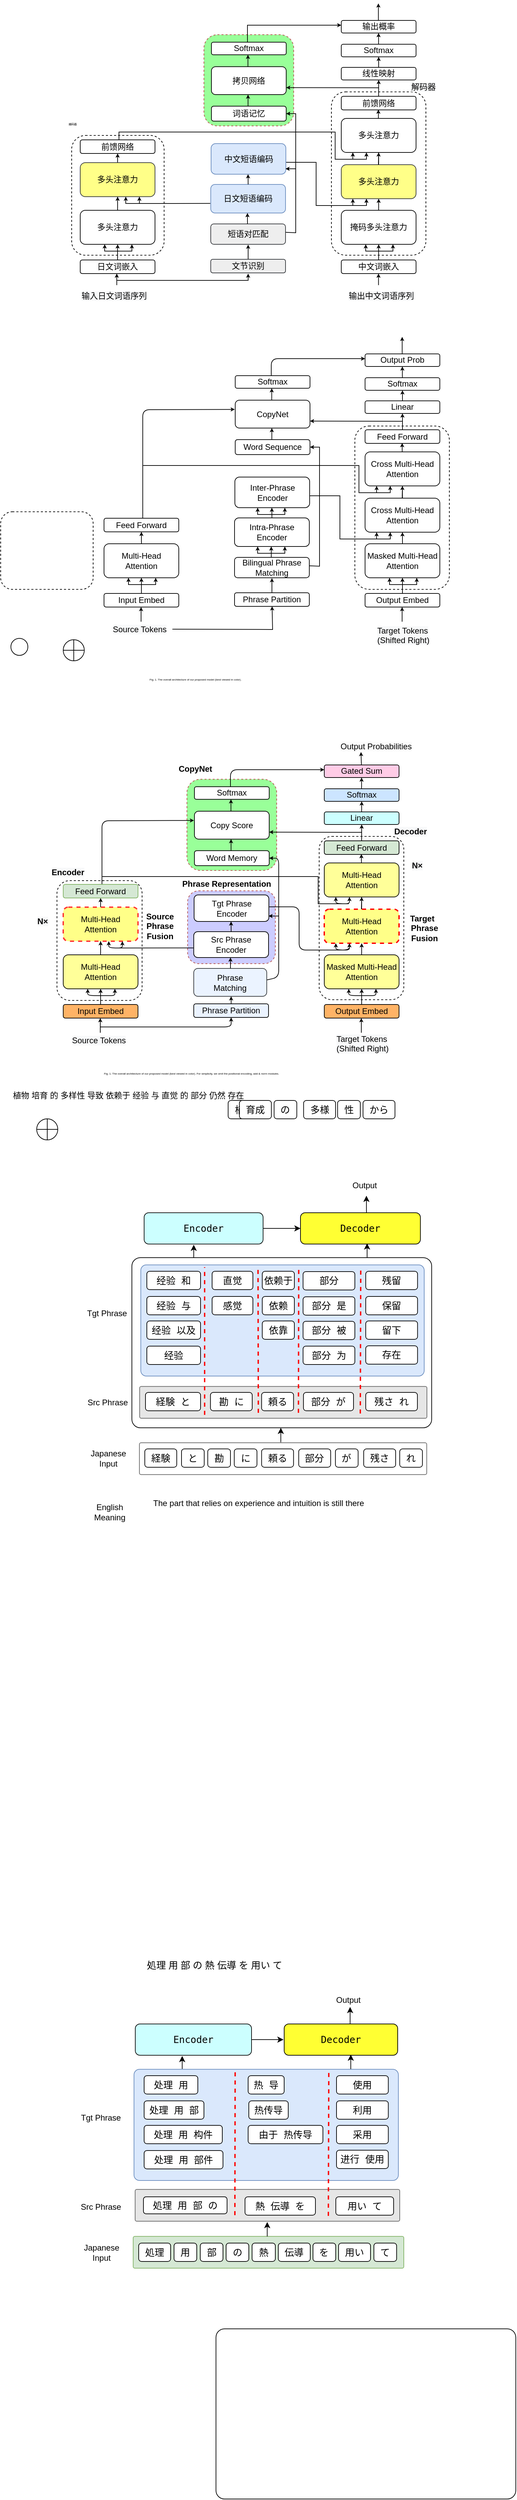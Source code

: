 <mxfile version="21.3.7" type="github">
  <diagram id="V2DTb5OL1VRiCWGHtdKA" name="Page-1">
    <mxGraphModel dx="1122" dy="606" grid="0" gridSize="10" guides="1" tooltips="1" connect="1" arrows="0" fold="1" page="1" pageScale="1" pageWidth="827" pageHeight="1169" math="0" shadow="0">
      <root>
        <mxCell id="0" />
        <mxCell id="1" parent="0" />
        <mxCell id="oxTGBEpy8pcz7sXoMvzD-49" value="" style="rounded=1;whiteSpace=wrap;html=1;labelBackgroundColor=none;fillColor=#d5e8d4;strokeColor=#82b366;arcSize=5;" parent="1" vertex="1">
          <mxGeometry x="225.9" y="3399.13" width="398.1" height="46.75" as="geometry" />
        </mxCell>
        <mxCell id="77BAv4R_QHjsAZorNYYZ-4" value="" style="rounded=1;whiteSpace=wrap;html=1;fontSize=4;dashed=1;fillColor=#CCCCFF;strokeColor=#b85450;fillOpacity=100;strokeOpacity=100;" parent="1" vertex="1">
          <mxGeometry x="306" y="1422" width="129" height="107" as="geometry" />
        </mxCell>
        <mxCell id="X5AMhHzkb54LyGPV_iVm-190" value="" style="rounded=1;whiteSpace=wrap;html=1;fontSize=4;dashed=1;fillColor=none;" parent="1" vertex="1">
          <mxGeometry x="113.8" y="1407" width="125.2" height="176" as="geometry" />
        </mxCell>
        <mxCell id="ptX2DU8aKGZaoR_pnGZ3-59" value="" style="rounded=1;whiteSpace=wrap;html=1;labelBackgroundColor=none;arcSize=5;" parent="1" vertex="1">
          <mxGeometry x="224" y="1961" width="441" height="250" as="geometry" />
        </mxCell>
        <mxCell id="ptX2DU8aKGZaoR_pnGZ3-47" value="" style="rounded=1;whiteSpace=wrap;html=1;labelBackgroundColor=none;fillColor=#dae8fc;strokeColor=#6c8ebf;arcSize=5;" parent="1" vertex="1">
          <mxGeometry x="237.1" y="1971.63" width="416.9" height="163.37" as="geometry" />
        </mxCell>
        <mxCell id="ptX2DU8aKGZaoR_pnGZ3-46" value="" style="rounded=1;whiteSpace=wrap;html=1;labelBackgroundColor=none;fillColor=#E6E6E6;strokeColor=#666666;gradientColor=none;arcSize=5;" parent="1" vertex="1">
          <mxGeometry x="235.4" y="2150.25" width="422.6" height="46.75" as="geometry" />
        </mxCell>
        <mxCell id="X5AMhHzkb54LyGPV_iVm-243" value="" style="rounded=1;whiteSpace=wrap;html=1;fontSize=4;dashed=1;fillColor=#99FF99;strokeColor=#b85450;fillOpacity=100;strokeOpacity=100;" parent="1" vertex="1">
          <mxGeometry x="305" y="1258" width="132" height="134" as="geometry" />
        </mxCell>
        <mxCell id="X5AMhHzkb54LyGPV_iVm-101" value="Multi-Head &lt;br&gt;Attention" style="rounded=1;whiteSpace=wrap;html=1;" parent="1" vertex="1">
          <mxGeometry x="183" y="912" width="110" height="50" as="geometry" />
        </mxCell>
        <mxCell id="X5AMhHzkb54LyGPV_iVm-103" style="edgeStyle=orthogonalEdgeStyle;rounded=0;orthogonalLoop=1;jettySize=auto;html=1;exitX=0.5;exitY=0;exitDx=0;exitDy=0;entryX=0.5;entryY=1;entryDx=0;entryDy=0;endSize=3;startSize=3;" parent="1" source="X5AMhHzkb54LyGPV_iVm-104" target="X5AMhHzkb54LyGPV_iVm-101" edge="1">
          <mxGeometry relative="1" as="geometry" />
        </mxCell>
        <mxCell id="X5AMhHzkb54LyGPV_iVm-104" value="Input Embed" style="rounded=1;whiteSpace=wrap;html=1;" parent="1" vertex="1">
          <mxGeometry x="183" y="985" width="110" height="20" as="geometry" />
        </mxCell>
        <mxCell id="X5AMhHzkb54LyGPV_iVm-105" value="Bilingual Phrase&lt;br&gt;Matching" style="rounded=1;whiteSpace=wrap;html=1;" parent="1" vertex="1">
          <mxGeometry x="375" y="932" width="110" height="30" as="geometry" />
        </mxCell>
        <mxCell id="X5AMhHzkb54LyGPV_iVm-106" value="" style="endArrow=classic;startArrow=classic;html=1;rounded=0;jumpSize=3;fontSize=5;endSize=3;startSize=3;" parent="1" edge="1">
          <mxGeometry width="50" height="50" relative="1" as="geometry">
            <mxPoint x="219" y="962" as="sourcePoint" />
            <mxPoint x="259" y="962" as="targetPoint" />
            <Array as="points">
              <mxPoint x="219" y="972" />
              <mxPoint x="239" y="972" />
              <mxPoint x="259" y="972" />
            </Array>
          </mxGeometry>
        </mxCell>
        <mxCell id="X5AMhHzkb54LyGPV_iVm-107" style="edgeStyle=orthogonalEdgeStyle;rounded=0;orthogonalLoop=1;jettySize=auto;html=1;exitX=0.5;exitY=0;exitDx=0;exitDy=0;entryX=0.5;entryY=1;entryDx=0;entryDy=0;endSize=3;startSize=3;" parent="1" edge="1">
          <mxGeometry relative="1" as="geometry">
            <mxPoint x="621.86" y="676.5" as="sourcePoint" />
            <mxPoint x="621.86" y="651.5" as="targetPoint" />
          </mxGeometry>
        </mxCell>
        <mxCell id="X5AMhHzkb54LyGPV_iVm-108" value="" style="endArrow=classic;html=1;rounded=0;fontSize=4;startSize=3;endSize=3;jumpSize=3;exitX=0.5;exitY=0;exitDx=0;exitDy=0;entryX=0.5;entryY=1;entryDx=0;entryDy=0;" parent="1" target="X5AMhHzkb54LyGPV_iVm-135" edge="1">
          <mxGeometry width="50" height="50" relative="1" as="geometry">
            <mxPoint x="238" y="912" as="sourcePoint" />
            <mxPoint x="238" y="897" as="targetPoint" />
          </mxGeometry>
        </mxCell>
        <mxCell id="X5AMhHzkb54LyGPV_iVm-109" style="edgeStyle=orthogonalEdgeStyle;rounded=0;orthogonalLoop=1;jettySize=auto;html=1;entryX=0.5;entryY=1;entryDx=0;entryDy=0;endSize=3;startSize=3;exitX=0.5;exitY=0;exitDx=0;exitDy=0;" parent="1" source="X5AMhHzkb54LyGPV_iVm-127" edge="1">
          <mxGeometry relative="1" as="geometry">
            <mxPoint x="430" y="972.5" as="sourcePoint" />
            <mxPoint x="430.0" y="962.5" as="targetPoint" />
            <Array as="points" />
          </mxGeometry>
        </mxCell>
        <mxCell id="X5AMhHzkb54LyGPV_iVm-110" value="" style="rounded=1;whiteSpace=wrap;html=1;fontSize=4;dashed=1;fillColor=none;" parent="1" vertex="1">
          <mxGeometry x="31" y="865" width="136" height="114" as="geometry" />
        </mxCell>
        <mxCell id="X5AMhHzkb54LyGPV_iVm-111" style="edgeStyle=orthogonalEdgeStyle;rounded=0;orthogonalLoop=1;jettySize=auto;html=1;exitX=0.5;exitY=0;exitDx=0;exitDy=0;entryX=0.5;entryY=1;entryDx=0;entryDy=0;endSize=3;startSize=3;" parent="1" target="X5AMhHzkb54LyGPV_iVm-117" edge="1">
          <mxGeometry relative="1" as="geometry">
            <mxPoint x="622" y="744" as="sourcePoint" />
            <mxPoint x="621.58" y="719" as="targetPoint" />
          </mxGeometry>
        </mxCell>
        <mxCell id="X5AMhHzkb54LyGPV_iVm-112" value="" style="rounded=1;whiteSpace=wrap;html=1;fontSize=4;dashed=1;fillColor=none;" parent="1" vertex="1">
          <mxGeometry x="552" y="739" width="139" height="240" as="geometry" />
        </mxCell>
        <mxCell id="X5AMhHzkb54LyGPV_iVm-113" value="Intra-Phrase Encoder" style="rounded=1;whiteSpace=wrap;html=1;" parent="1" vertex="1">
          <mxGeometry x="375" y="874" width="110" height="42" as="geometry" />
        </mxCell>
        <mxCell id="X5AMhHzkb54LyGPV_iVm-170" value="" style="edgeStyle=orthogonalEdgeStyle;rounded=0;jumpSize=3;orthogonalLoop=1;jettySize=auto;html=1;fontSize=4;startArrow=none;startFill=0;endArrow=none;endFill=0;startSize=3;endSize=3;entryX=0.337;entryY=1.015;entryDx=0;entryDy=0;entryPerimeter=0;" parent="1" target="X5AMhHzkb54LyGPV_iVm-140" edge="1">
          <mxGeometry relative="1" as="geometry">
            <mxPoint x="485.5" y="841.533" as="sourcePoint" />
            <mxPoint x="610" y="905" as="targetPoint" />
            <Array as="points">
              <mxPoint x="530" y="842" />
              <mxPoint x="530" y="905" />
              <mxPoint x="604" y="905" />
            </Array>
          </mxGeometry>
        </mxCell>
        <mxCell id="X5AMhHzkb54LyGPV_iVm-115" value="Inter-Phrase&lt;br&gt;Encoder" style="rounded=1;whiteSpace=wrap;html=1;" parent="1" vertex="1">
          <mxGeometry x="375.5" y="814" width="110" height="45" as="geometry" />
        </mxCell>
        <mxCell id="X5AMhHzkb54LyGPV_iVm-116" value="" style="endArrow=classic;startArrow=none;html=1;rounded=0;fontSize=4;startSize=3;endSize=3;jumpSize=3;endFill=1;startFill=0;exitX=1.003;exitY=0.412;exitDx=0;exitDy=0;exitPerimeter=0;entryX=1;entryY=0.5;entryDx=0;entryDy=0;" parent="1" source="X5AMhHzkb54LyGPV_iVm-105" target="X5AMhHzkb54LyGPV_iVm-122" edge="1">
          <mxGeometry width="50" height="50" relative="1" as="geometry">
            <mxPoint x="485" y="963" as="sourcePoint" />
            <mxPoint x="485" y="704" as="targetPoint" />
            <Array as="points">
              <mxPoint x="500" y="945" />
              <mxPoint x="500" y="770" />
            </Array>
          </mxGeometry>
        </mxCell>
        <mxCell id="X5AMhHzkb54LyGPV_iVm-117" value="Linear" style="rounded=1;whiteSpace=wrap;html=1;" parent="1" vertex="1">
          <mxGeometry x="567" y="702" width="110" height="18.5" as="geometry" />
        </mxCell>
        <mxCell id="X5AMhHzkb54LyGPV_iVm-118" value="Softmax" style="rounded=1;whiteSpace=wrap;html=1;" parent="1" vertex="1">
          <mxGeometry x="567" y="668" width="110" height="18.5" as="geometry" />
        </mxCell>
        <mxCell id="X5AMhHzkb54LyGPV_iVm-119" value="CopyNet" style="rounded=1;whiteSpace=wrap;html=1;" parent="1" vertex="1">
          <mxGeometry x="376" y="701" width="110" height="41" as="geometry" />
        </mxCell>
        <mxCell id="X5AMhHzkb54LyGPV_iVm-120" value="Softmax" style="rounded=1;whiteSpace=wrap;html=1;" parent="1" vertex="1">
          <mxGeometry x="376" y="665" width="110" height="18.5" as="geometry" />
        </mxCell>
        <mxCell id="X5AMhHzkb54LyGPV_iVm-121" value="Output Prob" style="rounded=1;whiteSpace=wrap;html=1;" parent="1" vertex="1">
          <mxGeometry x="567" y="633" width="110" height="18.5" as="geometry" />
        </mxCell>
        <mxCell id="X5AMhHzkb54LyGPV_iVm-122" value="Word Sequence" style="rounded=1;whiteSpace=wrap;html=1;" parent="1" vertex="1">
          <mxGeometry x="376" y="759" width="110" height="22" as="geometry" />
        </mxCell>
        <mxCell id="X5AMhHzkb54LyGPV_iVm-123" value="" style="endArrow=classic;html=1;rounded=0;fontSize=4;startSize=3;endSize=3;jumpSize=3;entryX=0.5;entryY=1;entryDx=0;entryDy=0;" parent="1" edge="1">
          <mxGeometry width="50" height="50" relative="1" as="geometry">
            <mxPoint x="429.86" y="759" as="sourcePoint" />
            <mxPoint x="429.86" y="742" as="targetPoint" />
          </mxGeometry>
        </mxCell>
        <mxCell id="X5AMhHzkb54LyGPV_iVm-125" value="" style="endArrow=classic;html=1;rounded=0;fontSize=4;startSize=3;endSize=3;jumpSize=3;entryX=0.5;entryY=1;entryDx=0;entryDy=0;" parent="1" edge="1">
          <mxGeometry width="50" height="50" relative="1" as="geometry">
            <mxPoint x="429.72" y="700.5" as="sourcePoint" />
            <mxPoint x="429.72" y="683.5" as="targetPoint" />
          </mxGeometry>
        </mxCell>
        <mxCell id="X5AMhHzkb54LyGPV_iVm-127" value="Phrase Partition" style="rounded=1;whiteSpace=wrap;html=1;" parent="1" vertex="1">
          <mxGeometry x="375" y="984" width="110" height="20" as="geometry" />
        </mxCell>
        <mxCell id="X5AMhHzkb54LyGPV_iVm-130" style="edgeStyle=orthogonalEdgeStyle;rounded=0;orthogonalLoop=1;jettySize=auto;html=1;endSize=3;startSize=3;exitX=0.5;exitY=0;exitDx=0;exitDy=0;" parent="1" edge="1">
          <mxGeometry relative="1" as="geometry">
            <mxPoint x="430.0" y="874" as="sourcePoint" />
            <mxPoint x="429.88" y="859" as="targetPoint" />
          </mxGeometry>
        </mxCell>
        <mxCell id="X5AMhHzkb54LyGPV_iVm-131" value="" style="endArrow=classic;startArrow=classic;html=1;rounded=0;jumpSize=3;fontSize=5;endSize=3;startSize=3;" parent="1" edge="1">
          <mxGeometry width="50" height="50" relative="1" as="geometry">
            <mxPoint x="409" y="859.0" as="sourcePoint" />
            <mxPoint x="449" y="859.0" as="targetPoint" />
            <Array as="points">
              <mxPoint x="409" y="869" />
              <mxPoint x="429" y="869" />
              <mxPoint x="449" y="869" />
            </Array>
          </mxGeometry>
        </mxCell>
        <mxCell id="X5AMhHzkb54LyGPV_iVm-132" style="edgeStyle=orthogonalEdgeStyle;rounded=0;orthogonalLoop=1;jettySize=auto;html=1;entryX=0.5;entryY=1;entryDx=0;entryDy=0;endSize=3;startSize=3;" parent="1" edge="1">
          <mxGeometry relative="1" as="geometry">
            <mxPoint x="429.0" y="932" as="sourcePoint" />
            <mxPoint x="429.0" y="916.0" as="targetPoint" />
          </mxGeometry>
        </mxCell>
        <mxCell id="X5AMhHzkb54LyGPV_iVm-133" value="" style="endArrow=classic;startArrow=classic;html=1;rounded=0;jumpSize=3;fontSize=5;endSize=3;startSize=3;" parent="1" edge="1">
          <mxGeometry width="50" height="50" relative="1" as="geometry">
            <mxPoint x="409.0" y="916.0" as="sourcePoint" />
            <mxPoint x="449.0" y="916.0" as="targetPoint" />
            <Array as="points">
              <mxPoint x="409" y="926" />
              <mxPoint x="429" y="926" />
              <mxPoint x="449" y="926" />
            </Array>
          </mxGeometry>
        </mxCell>
        <mxCell id="X5AMhHzkb54LyGPV_iVm-135" value="&lt;span&gt;Feed Forward&lt;/span&gt;" style="rounded=1;whiteSpace=wrap;html=1;" parent="1" vertex="1">
          <mxGeometry x="183" y="874.5" width="110" height="20" as="geometry" />
        </mxCell>
        <mxCell id="X5AMhHzkb54LyGPV_iVm-175" value="" style="edgeStyle=orthogonalEdgeStyle;rounded=0;jumpSize=3;orthogonalLoop=1;jettySize=auto;html=1;fontSize=4;startArrow=none;startFill=0;endArrow=none;endFill=0;startSize=3;endSize=3;" parent="1" source="X5AMhHzkb54LyGPV_iVm-140" target="X5AMhHzkb54LyGPV_iVm-167" edge="1">
          <mxGeometry relative="1" as="geometry" />
        </mxCell>
        <mxCell id="X5AMhHzkb54LyGPV_iVm-140" value="Cross Multi-Head &lt;br&gt;Attention" style="rounded=1;whiteSpace=wrap;html=1;" parent="1" vertex="1">
          <mxGeometry x="567" y="845" width="110" height="50" as="geometry" />
        </mxCell>
        <mxCell id="X5AMhHzkb54LyGPV_iVm-142" style="edgeStyle=orthogonalEdgeStyle;rounded=0;orthogonalLoop=1;jettySize=auto;html=1;exitX=0.5;exitY=0;exitDx=0;exitDy=0;entryX=0.5;entryY=1;entryDx=0;entryDy=0;endSize=3;startSize=3;" parent="1" target="X5AMhHzkb54LyGPV_iVm-140" edge="1">
          <mxGeometry relative="1" as="geometry">
            <mxPoint x="622" y="912" as="sourcePoint" />
          </mxGeometry>
        </mxCell>
        <mxCell id="X5AMhHzkb54LyGPV_iVm-143" value="" style="endArrow=classic;startArrow=classic;html=1;rounded=0;jumpSize=3;fontSize=5;endSize=3;startSize=3;" parent="1" edge="1">
          <mxGeometry width="50" height="50" relative="1" as="geometry">
            <mxPoint x="584.0" y="895" as="sourcePoint" />
            <mxPoint x="604.0" y="895" as="targetPoint" />
            <Array as="points">
              <mxPoint x="584" y="905" />
              <mxPoint x="604" y="905" />
            </Array>
          </mxGeometry>
        </mxCell>
        <mxCell id="X5AMhHzkb54LyGPV_iVm-144" value="" style="endArrow=classic;html=1;rounded=0;fontSize=4;startSize=3;endSize=3;jumpSize=3;exitX=0.5;exitY=0;exitDx=0;exitDy=0;entryX=0.5;entryY=1;entryDx=0;entryDy=0;" parent="1" edge="1">
          <mxGeometry width="50" height="50" relative="1" as="geometry">
            <mxPoint x="622" y="806" as="sourcePoint" />
            <mxPoint x="622" y="791" as="targetPoint" />
          </mxGeometry>
        </mxCell>
        <mxCell id="X5AMhHzkb54LyGPV_iVm-147" value="&lt;span&gt;Feed Forward&lt;/span&gt;" style="rounded=1;whiteSpace=wrap;html=1;" parent="1" vertex="1">
          <mxGeometry x="567" y="744.5" width="110" height="20" as="geometry" />
        </mxCell>
        <mxCell id="X5AMhHzkb54LyGPV_iVm-151" value="Masked Multi-Head &lt;br&gt;Attention" style="rounded=1;whiteSpace=wrap;html=1;" parent="1" vertex="1">
          <mxGeometry x="567" y="912" width="110" height="50" as="geometry" />
        </mxCell>
        <mxCell id="X5AMhHzkb54LyGPV_iVm-152" style="edgeStyle=orthogonalEdgeStyle;rounded=0;orthogonalLoop=1;jettySize=auto;html=1;exitX=0.5;exitY=0;exitDx=0;exitDy=0;entryX=0.5;entryY=1;entryDx=0;entryDy=0;endSize=3;startSize=3;" parent="1" source="X5AMhHzkb54LyGPV_iVm-153" target="X5AMhHzkb54LyGPV_iVm-151" edge="1">
          <mxGeometry relative="1" as="geometry" />
        </mxCell>
        <mxCell id="X5AMhHzkb54LyGPV_iVm-153" value="Output Embed" style="rounded=1;whiteSpace=wrap;html=1;" parent="1" vertex="1">
          <mxGeometry x="567" y="985" width="110" height="20" as="geometry" />
        </mxCell>
        <mxCell id="X5AMhHzkb54LyGPV_iVm-154" value="" style="endArrow=classic;startArrow=classic;html=1;rounded=0;jumpSize=3;fontSize=5;endSize=3;startSize=3;" parent="1" edge="1">
          <mxGeometry width="50" height="50" relative="1" as="geometry">
            <mxPoint x="603" y="962" as="sourcePoint" />
            <mxPoint x="643" y="962" as="targetPoint" />
            <Array as="points">
              <mxPoint x="603" y="972" />
              <mxPoint x="623" y="972" />
              <mxPoint x="643" y="972" />
            </Array>
          </mxGeometry>
        </mxCell>
        <mxCell id="X5AMhHzkb54LyGPV_iVm-159" style="edgeStyle=orthogonalEdgeStyle;rounded=0;orthogonalLoop=1;jettySize=auto;html=1;entryX=0.5;entryY=1;entryDx=0;entryDy=0;endSize=3;startSize=3;" parent="1" edge="1">
          <mxGeometry relative="1" as="geometry">
            <mxPoint x="621.6" y="778.0" as="sourcePoint" />
            <mxPoint x="621.6" y="764" as="targetPoint" />
            <Array as="points">
              <mxPoint x="621.6" y="778" />
            </Array>
          </mxGeometry>
        </mxCell>
        <mxCell id="X5AMhHzkb54LyGPV_iVm-161" style="edgeStyle=orthogonalEdgeStyle;rounded=1;orthogonalLoop=1;jettySize=auto;html=1;endSize=3;startSize=3;" parent="1" edge="1">
          <mxGeometry relative="1" as="geometry">
            <mxPoint x="429" y="665" as="sourcePoint" />
            <mxPoint x="567" y="640" as="targetPoint" />
            <Array as="points">
              <mxPoint x="429" y="640" />
            </Array>
          </mxGeometry>
        </mxCell>
        <mxCell id="X5AMhHzkb54LyGPV_iVm-162" style="edgeStyle=orthogonalEdgeStyle;rounded=0;orthogonalLoop=1;jettySize=auto;html=1;endSize=3;startSize=3;entryX=0.5;entryY=1;entryDx=0;entryDy=0;" parent="1" target="X5AMhHzkb54LyGPV_iVm-118" edge="1">
          <mxGeometry relative="1" as="geometry">
            <mxPoint x="621" y="702" as="sourcePoint" />
            <mxPoint x="621" y="687.5" as="targetPoint" />
          </mxGeometry>
        </mxCell>
        <mxCell id="X5AMhHzkb54LyGPV_iVm-163" style="edgeStyle=orthogonalEdgeStyle;rounded=0;orthogonalLoop=1;jettySize=auto;html=1;exitX=0.5;exitY=0;exitDx=0;exitDy=0;entryX=0.5;entryY=1;entryDx=0;entryDy=0;endSize=3;startSize=3;" parent="1" edge="1">
          <mxGeometry relative="1" as="geometry">
            <mxPoint x="621.6" y="633" as="sourcePoint" />
            <mxPoint x="621.6" y="608" as="targetPoint" />
          </mxGeometry>
        </mxCell>
        <mxCell id="X5AMhHzkb54LyGPV_iVm-164" value="" style="endArrow=classic;html=1;rounded=1;fontSize=4;startSize=3;endSize=3;jumpSize=3;entryX=-0.006;entryY=0.331;entryDx=0;entryDy=0;entryPerimeter=0;" parent="1" target="X5AMhHzkb54LyGPV_iVm-119" edge="1">
          <mxGeometry width="50" height="50" relative="1" as="geometry">
            <mxPoint x="240" y="800" as="sourcePoint" />
            <mxPoint x="380" y="715" as="targetPoint" />
            <Array as="points">
              <mxPoint x="240" y="715" />
            </Array>
          </mxGeometry>
        </mxCell>
        <mxCell id="X5AMhHzkb54LyGPV_iVm-165" value="" style="endArrow=classic;html=1;rounded=0;fontSize=4;startSize=3;endSize=3;jumpSize=3;entryX=1;entryY=0.75;entryDx=0;entryDy=0;" parent="1" target="X5AMhHzkb54LyGPV_iVm-119" edge="1">
          <mxGeometry width="50" height="50" relative="1" as="geometry">
            <mxPoint x="622" y="732" as="sourcePoint" />
            <mxPoint x="510" y="741" as="targetPoint" />
          </mxGeometry>
        </mxCell>
        <mxCell id="X5AMhHzkb54LyGPV_iVm-166" value="" style="endArrow=classic;html=1;rounded=0;fontSize=4;startSize=3;endSize=3;jumpSize=3;exitX=1;exitY=0.5;exitDx=0;exitDy=0;" parent="1" source="YxxwiQiscKw8ClJpSAqb-5" target="X5AMhHzkb54LyGPV_iVm-127" edge="1">
          <mxGeometry width="50" height="50" relative="1" as="geometry">
            <mxPoint x="292" y="994" as="sourcePoint" />
            <mxPoint x="375" y="993" as="targetPoint" />
            <Array as="points">
              <mxPoint x="431" y="1038" />
            </Array>
          </mxGeometry>
        </mxCell>
        <mxCell id="X5AMhHzkb54LyGPV_iVm-167" value="Cross Multi-Head &lt;br&gt;Attention" style="rounded=1;whiteSpace=wrap;html=1;" parent="1" vertex="1">
          <mxGeometry x="567" y="777" width="110" height="50" as="geometry" />
        </mxCell>
        <mxCell id="X5AMhHzkb54LyGPV_iVm-171" value="" style="edgeStyle=orthogonalEdgeStyle;rounded=0;jumpSize=3;orthogonalLoop=1;jettySize=auto;html=1;fontSize=4;startArrow=none;startFill=0;endArrow=none;endFill=0;startSize=3;endSize=3;" parent="1" edge="1">
          <mxGeometry relative="1" as="geometry">
            <mxPoint x="240" y="874" as="sourcePoint" />
            <mxPoint x="603" y="837" as="targetPoint" />
            <Array as="points">
              <mxPoint x="240" y="797" />
              <mxPoint x="558" y="797" />
              <mxPoint x="558" y="837" />
            </Array>
          </mxGeometry>
        </mxCell>
        <mxCell id="X5AMhHzkb54LyGPV_iVm-173" style="edgeStyle=orthogonalEdgeStyle;rounded=0;orthogonalLoop=1;jettySize=auto;html=1;endSize=3;startSize=3;entryX=0.5;entryY=1;entryDx=0;entryDy=0;" parent="1" target="X5AMhHzkb54LyGPV_iVm-167" edge="1">
          <mxGeometry relative="1" as="geometry">
            <mxPoint x="621.62" y="845" as="sourcePoint" />
            <mxPoint x="622" y="830" as="targetPoint" />
          </mxGeometry>
        </mxCell>
        <mxCell id="X5AMhHzkb54LyGPV_iVm-176" value="" style="endArrow=classic;startArrow=classic;html=1;rounded=0;jumpSize=3;fontSize=5;endSize=3;startSize=3;" parent="1" edge="1">
          <mxGeometry width="50" height="50" relative="1" as="geometry">
            <mxPoint x="584.0" y="827" as="sourcePoint" />
            <mxPoint x="604.0" y="827" as="targetPoint" />
            <Array as="points">
              <mxPoint x="584" y="837" />
              <mxPoint x="604" y="837" />
            </Array>
          </mxGeometry>
        </mxCell>
        <mxCell id="X5AMhHzkb54LyGPV_iVm-177" value="Fig. 1. The overall architecture of our proposed model (best viewed in color)." style="text;whiteSpace=wrap;html=1;fontSize=4;" parent="1" vertex="1">
          <mxGeometry x="248" y="1103" width="425" height="19" as="geometry" />
        </mxCell>
        <mxCell id="X5AMhHzkb54LyGPV_iVm-240" value="" style="edgeStyle=orthogonalEdgeStyle;rounded=0;jumpSize=3;orthogonalLoop=1;jettySize=auto;html=1;fontSize=4;startArrow=none;startFill=0;endArrow=none;endFill=0;startSize=3;endSize=3;" parent="1" source="X5AMhHzkb54LyGPV_iVm-182" target="X5AMhHzkb54LyGPV_iVm-235" edge="1">
          <mxGeometry relative="1" as="geometry" />
        </mxCell>
        <mxCell id="X5AMhHzkb54LyGPV_iVm-182" value="Multi-Head &lt;br&gt;Attention" style="rounded=1;whiteSpace=wrap;html=1;fillColor=#FFFF99;" parent="1" vertex="1">
          <mxGeometry x="123" y="1516" width="110" height="50" as="geometry" />
        </mxCell>
        <mxCell id="X5AMhHzkb54LyGPV_iVm-183" style="edgeStyle=orthogonalEdgeStyle;rounded=0;orthogonalLoop=1;jettySize=auto;html=1;exitX=0.5;exitY=0;exitDx=0;exitDy=0;entryX=0.5;entryY=1;entryDx=0;entryDy=0;endSize=3;startSize=3;" parent="1" target="X5AMhHzkb54LyGPV_iVm-182" edge="1">
          <mxGeometry relative="1" as="geometry">
            <mxPoint x="178" y="1589" as="sourcePoint" />
          </mxGeometry>
        </mxCell>
        <mxCell id="X5AMhHzkb54LyGPV_iVm-185" value="Phrase&lt;br&gt;Matching" style="rounded=1;whiteSpace=wrap;html=1;fillColor=#EBF3FF;strokeColor=#36393d;" parent="1" vertex="1">
          <mxGeometry x="315" y="1536" width="107.38" height="41" as="geometry" />
        </mxCell>
        <mxCell id="X5AMhHzkb54LyGPV_iVm-186" value="" style="endArrow=classic;startArrow=classic;html=1;rounded=1;jumpSize=3;fontSize=5;endSize=3;startSize=3;" parent="1" edge="1">
          <mxGeometry width="50" height="50" relative="1" as="geometry">
            <mxPoint x="159" y="1566" as="sourcePoint" />
            <mxPoint x="199" y="1566" as="targetPoint" />
            <Array as="points">
              <mxPoint x="159" y="1576" />
              <mxPoint x="179" y="1576" />
              <mxPoint x="199" y="1576" />
            </Array>
          </mxGeometry>
        </mxCell>
        <mxCell id="X5AMhHzkb54LyGPV_iVm-187" style="edgeStyle=orthogonalEdgeStyle;rounded=0;orthogonalLoop=1;jettySize=auto;html=1;exitX=0.5;exitY=0;exitDx=0;exitDy=0;entryX=0.5;entryY=1;entryDx=0;entryDy=0;endSize=3;startSize=3;" parent="1" edge="1">
          <mxGeometry relative="1" as="geometry">
            <mxPoint x="561.86" y="1280.5" as="sourcePoint" />
            <mxPoint x="561.86" y="1255.5" as="targetPoint" />
          </mxGeometry>
        </mxCell>
        <mxCell id="X5AMhHzkb54LyGPV_iVm-188" value="" style="endArrow=classic;html=1;rounded=0;fontSize=4;startSize=3;endSize=3;jumpSize=3;entryX=0.5;entryY=1;entryDx=0;entryDy=0;" parent="1" target="X5AMhHzkb54LyGPV_iVm-210" edge="1">
          <mxGeometry width="50" height="50" relative="1" as="geometry">
            <mxPoint x="178" y="1452" as="sourcePoint" />
            <mxPoint x="178" y="1501" as="targetPoint" />
          </mxGeometry>
        </mxCell>
        <mxCell id="X5AMhHzkb54LyGPV_iVm-189" style="edgeStyle=orthogonalEdgeStyle;rounded=0;orthogonalLoop=1;jettySize=auto;html=1;endSize=3;startSize=3;exitX=0.5;exitY=0;exitDx=0;exitDy=0;" parent="1" source="YxxwiQiscKw8ClJpSAqb-9" edge="1">
          <mxGeometry relative="1" as="geometry">
            <mxPoint x="370" y="1586" as="sourcePoint" />
            <mxPoint x="370" y="1577" as="targetPoint" />
            <Array as="points" />
          </mxGeometry>
        </mxCell>
        <mxCell id="X5AMhHzkb54LyGPV_iVm-191" style="edgeStyle=orthogonalEdgeStyle;rounded=0;orthogonalLoop=1;jettySize=auto;html=1;exitX=0.5;exitY=0;exitDx=0;exitDy=0;entryX=0.5;entryY=1;entryDx=0;entryDy=0;endSize=3;startSize=3;" parent="1" target="X5AMhHzkb54LyGPV_iVm-197" edge="1">
          <mxGeometry relative="1" as="geometry">
            <mxPoint x="562" y="1348" as="sourcePoint" />
            <mxPoint x="561.58" y="1323" as="targetPoint" />
          </mxGeometry>
        </mxCell>
        <mxCell id="X5AMhHzkb54LyGPV_iVm-192" value="" style="rounded=1;whiteSpace=wrap;html=1;fontSize=4;dashed=1;fillColor=none;" parent="1" vertex="1">
          <mxGeometry x="499.5" y="1342" width="124.5" height="240" as="geometry" />
        </mxCell>
        <mxCell id="X5AMhHzkb54LyGPV_iVm-193" value="Src Phrase&lt;br&gt;Encoder" style="rounded=1;whiteSpace=wrap;html=1;" parent="1" vertex="1">
          <mxGeometry x="315" y="1482" width="110" height="38" as="geometry" />
        </mxCell>
        <mxCell id="X5AMhHzkb54LyGPV_iVm-194" value="" style="edgeStyle=orthogonalEdgeStyle;rounded=1;jumpSize=3;orthogonalLoop=1;jettySize=auto;html=1;fontSize=4;startArrow=none;startFill=0;endArrow=none;endFill=0;startSize=3;endSize=3;entryX=0.337;entryY=1.015;entryDx=0;entryDy=0;entryPerimeter=0;" parent="1" target="X5AMhHzkb54LyGPV_iVm-212" edge="1">
          <mxGeometry relative="1" as="geometry">
            <mxPoint x="425.5" y="1445.533" as="sourcePoint" />
            <mxPoint x="550" y="1509" as="targetPoint" />
            <Array as="points">
              <mxPoint x="470" y="1446" />
              <mxPoint x="470" y="1509" />
              <mxPoint x="544" y="1509" />
            </Array>
          </mxGeometry>
        </mxCell>
        <mxCell id="X5AMhHzkb54LyGPV_iVm-195" value="Tgt Phrase&lt;br&gt;Encoder" style="rounded=1;whiteSpace=wrap;html=1;" parent="1" vertex="1">
          <mxGeometry x="315.5" y="1428" width="110" height="39" as="geometry" />
        </mxCell>
        <mxCell id="X5AMhHzkb54LyGPV_iVm-196" value="" style="endArrow=classic;startArrow=none;html=1;rounded=1;fontSize=4;startSize=3;endSize=3;jumpSize=3;endFill=1;startFill=0;exitX=1.003;exitY=0.412;exitDx=0;exitDy=0;exitPerimeter=0;entryX=1;entryY=0.5;entryDx=0;entryDy=0;" parent="1" source="X5AMhHzkb54LyGPV_iVm-185" target="X5AMhHzkb54LyGPV_iVm-202" edge="1">
          <mxGeometry width="50" height="50" relative="1" as="geometry">
            <mxPoint x="425" y="1567" as="sourcePoint" />
            <mxPoint x="425" y="1308" as="targetPoint" />
            <Array as="points">
              <mxPoint x="440" y="1549" />
              <mxPoint x="440" y="1374" />
            </Array>
          </mxGeometry>
        </mxCell>
        <mxCell id="X5AMhHzkb54LyGPV_iVm-197" value="Linear" style="rounded=1;whiteSpace=wrap;html=1;fillColor=#CCFFFF;" parent="1" vertex="1">
          <mxGeometry x="507" y="1306" width="110" height="18.5" as="geometry" />
        </mxCell>
        <mxCell id="X5AMhHzkb54LyGPV_iVm-198" value="Softmax" style="rounded=1;whiteSpace=wrap;html=1;fillColor=#CCE5FF;" parent="1" vertex="1">
          <mxGeometry x="507" y="1272" width="110" height="18.5" as="geometry" />
        </mxCell>
        <mxCell id="X5AMhHzkb54LyGPV_iVm-199" value="Copy Score" style="rounded=1;whiteSpace=wrap;html=1;" parent="1" vertex="1">
          <mxGeometry x="316" y="1305" width="110" height="41" as="geometry" />
        </mxCell>
        <mxCell id="X5AMhHzkb54LyGPV_iVm-200" value="Softmax" style="rounded=1;whiteSpace=wrap;html=1;" parent="1" vertex="1">
          <mxGeometry x="316" y="1269" width="110" height="18.5" as="geometry" />
        </mxCell>
        <mxCell id="X5AMhHzkb54LyGPV_iVm-201" value="Gated Sum" style="rounded=1;whiteSpace=wrap;html=1;fillColor=#FFCCE6;" parent="1" vertex="1">
          <mxGeometry x="507" y="1237" width="110" height="18.5" as="geometry" />
        </mxCell>
        <mxCell id="X5AMhHzkb54LyGPV_iVm-202" value="Word Memory" style="rounded=1;whiteSpace=wrap;html=1;" parent="1" vertex="1">
          <mxGeometry x="316" y="1363" width="110" height="22" as="geometry" />
        </mxCell>
        <mxCell id="X5AMhHzkb54LyGPV_iVm-203" value="" style="endArrow=classic;html=1;rounded=0;fontSize=4;startSize=3;endSize=3;jumpSize=3;entryX=0.5;entryY=1;entryDx=0;entryDy=0;" parent="1" edge="1">
          <mxGeometry width="50" height="50" relative="1" as="geometry">
            <mxPoint x="369.86" y="1363" as="sourcePoint" />
            <mxPoint x="369.86" y="1346" as="targetPoint" />
          </mxGeometry>
        </mxCell>
        <mxCell id="X5AMhHzkb54LyGPV_iVm-204" value="" style="endArrow=classic;html=1;rounded=0;fontSize=4;startSize=3;endSize=3;jumpSize=3;entryX=0.5;entryY=1;entryDx=0;entryDy=0;" parent="1" edge="1">
          <mxGeometry width="50" height="50" relative="1" as="geometry">
            <mxPoint x="369.72" y="1304.5" as="sourcePoint" />
            <mxPoint x="369.72" y="1287.5" as="targetPoint" />
          </mxGeometry>
        </mxCell>
        <mxCell id="X5AMhHzkb54LyGPV_iVm-206" style="edgeStyle=orthogonalEdgeStyle;rounded=0;orthogonalLoop=1;jettySize=auto;html=1;endSize=3;startSize=3;exitX=0.5;exitY=0;exitDx=0;exitDy=0;" parent="1" edge="1">
          <mxGeometry relative="1" as="geometry">
            <mxPoint x="370.0" y="1482" as="sourcePoint" />
            <mxPoint x="369.88" y="1467" as="targetPoint" />
          </mxGeometry>
        </mxCell>
        <mxCell id="X5AMhHzkb54LyGPV_iVm-208" style="edgeStyle=orthogonalEdgeStyle;rounded=0;orthogonalLoop=1;jettySize=auto;html=1;entryX=0.5;entryY=1;entryDx=0;entryDy=0;endSize=3;startSize=3;" parent="1" edge="1">
          <mxGeometry relative="1" as="geometry">
            <mxPoint x="369.0" y="1536" as="sourcePoint" />
            <mxPoint x="369.0" y="1520" as="targetPoint" />
          </mxGeometry>
        </mxCell>
        <mxCell id="X5AMhHzkb54LyGPV_iVm-210" value="&lt;span&gt;Feed Forward&lt;/span&gt;" style="rounded=1;whiteSpace=wrap;html=1;fillColor=#D5E8D4;strokeColor=#82b366;" parent="1" vertex="1">
          <mxGeometry x="123" y="1412.5" width="110" height="20" as="geometry" />
        </mxCell>
        <mxCell id="X5AMhHzkb54LyGPV_iVm-211" value="" style="edgeStyle=orthogonalEdgeStyle;rounded=0;jumpSize=3;orthogonalLoop=1;jettySize=auto;html=1;fontSize=4;startArrow=none;startFill=0;endArrow=none;endFill=0;startSize=3;endSize=3;" parent="1" source="X5AMhHzkb54LyGPV_iVm-212" target="X5AMhHzkb54LyGPV_iVm-228" edge="1">
          <mxGeometry relative="1" as="geometry" />
        </mxCell>
        <mxCell id="X5AMhHzkb54LyGPV_iVm-212" value="Multi-Head &lt;br&gt;Attention" style="rounded=1;whiteSpace=wrap;html=1;fillColor=#ffff88;strokeColor=#FF0000;dashed=1;strokeWidth=2;" parent="1" vertex="1">
          <mxGeometry x="507" y="1449" width="110" height="50" as="geometry" />
        </mxCell>
        <mxCell id="X5AMhHzkb54LyGPV_iVm-213" style="edgeStyle=orthogonalEdgeStyle;rounded=0;orthogonalLoop=1;jettySize=auto;html=1;exitX=0.5;exitY=0;exitDx=0;exitDy=0;entryX=0.5;entryY=1;entryDx=0;entryDy=0;endSize=3;startSize=3;" parent="1" target="X5AMhHzkb54LyGPV_iVm-212" edge="1">
          <mxGeometry relative="1" as="geometry">
            <mxPoint x="562" y="1516" as="sourcePoint" />
          </mxGeometry>
        </mxCell>
        <mxCell id="X5AMhHzkb54LyGPV_iVm-214" value="" style="endArrow=classic;startArrow=classic;html=1;rounded=1;jumpSize=3;fontSize=5;endSize=3;startSize=3;" parent="1" edge="1">
          <mxGeometry width="50" height="50" relative="1" as="geometry">
            <mxPoint x="524.0" y="1499" as="sourcePoint" />
            <mxPoint x="544.0" y="1499" as="targetPoint" />
            <Array as="points">
              <mxPoint x="524" y="1509" />
              <mxPoint x="544" y="1509" />
            </Array>
          </mxGeometry>
        </mxCell>
        <mxCell id="X5AMhHzkb54LyGPV_iVm-215" value="" style="endArrow=classic;html=1;rounded=0;fontSize=4;startSize=3;endSize=3;jumpSize=3;exitX=0.5;exitY=0;exitDx=0;exitDy=0;entryX=0.5;entryY=1;entryDx=0;entryDy=0;" parent="1" edge="1">
          <mxGeometry width="50" height="50" relative="1" as="geometry">
            <mxPoint x="562" y="1410" as="sourcePoint" />
            <mxPoint x="562" y="1395" as="targetPoint" />
          </mxGeometry>
        </mxCell>
        <mxCell id="X5AMhHzkb54LyGPV_iVm-216" value="&lt;span&gt;Feed Forward&lt;/span&gt;" style="rounded=1;whiteSpace=wrap;html=1;fillColor=#D5E8D4;" parent="1" vertex="1">
          <mxGeometry x="507" y="1348.5" width="110" height="20" as="geometry" />
        </mxCell>
        <mxCell id="X5AMhHzkb54LyGPV_iVm-217" value="Masked Multi-Head &lt;br&gt;Attention" style="rounded=1;whiteSpace=wrap;html=1;fillColor=#FFFF99;" parent="1" vertex="1">
          <mxGeometry x="507" y="1516" width="110" height="50" as="geometry" />
        </mxCell>
        <mxCell id="X5AMhHzkb54LyGPV_iVm-218" style="edgeStyle=orthogonalEdgeStyle;rounded=0;orthogonalLoop=1;jettySize=auto;html=1;exitX=0.5;exitY=0;exitDx=0;exitDy=0;entryX=0.5;entryY=1;entryDx=0;entryDy=0;endSize=3;startSize=3;" parent="1" target="X5AMhHzkb54LyGPV_iVm-217" edge="1">
          <mxGeometry relative="1" as="geometry">
            <mxPoint x="562" y="1589" as="sourcePoint" />
          </mxGeometry>
        </mxCell>
        <mxCell id="X5AMhHzkb54LyGPV_iVm-220" value="" style="endArrow=classic;startArrow=classic;html=1;rounded=1;jumpSize=3;fontSize=5;endSize=3;startSize=3;" parent="1" edge="1">
          <mxGeometry width="50" height="50" relative="1" as="geometry">
            <mxPoint x="543" y="1566" as="sourcePoint" />
            <mxPoint x="583" y="1566" as="targetPoint" />
            <Array as="points">
              <mxPoint x="543" y="1576" />
              <mxPoint x="563" y="1576" />
              <mxPoint x="583" y="1576" />
            </Array>
          </mxGeometry>
        </mxCell>
        <mxCell id="X5AMhHzkb54LyGPV_iVm-221" style="edgeStyle=orthogonalEdgeStyle;rounded=0;orthogonalLoop=1;jettySize=auto;html=1;entryX=0.5;entryY=1;entryDx=0;entryDy=0;endSize=3;startSize=3;" parent="1" edge="1">
          <mxGeometry relative="1" as="geometry">
            <mxPoint x="561.6" y="1382" as="sourcePoint" />
            <mxPoint x="561.6" y="1368" as="targetPoint" />
            <Array as="points">
              <mxPoint x="561.6" y="1382" />
            </Array>
          </mxGeometry>
        </mxCell>
        <mxCell id="X5AMhHzkb54LyGPV_iVm-222" style="edgeStyle=orthogonalEdgeStyle;rounded=1;orthogonalLoop=1;jettySize=auto;html=1;endSize=3;startSize=3;" parent="1" edge="1">
          <mxGeometry relative="1" as="geometry">
            <mxPoint x="369" y="1269" as="sourcePoint" />
            <mxPoint x="507" y="1244" as="targetPoint" />
            <Array as="points">
              <mxPoint x="369" y="1244" />
            </Array>
          </mxGeometry>
        </mxCell>
        <mxCell id="X5AMhHzkb54LyGPV_iVm-223" style="edgeStyle=orthogonalEdgeStyle;rounded=0;orthogonalLoop=1;jettySize=auto;html=1;endSize=3;startSize=3;entryX=0.5;entryY=1;entryDx=0;entryDy=0;" parent="1" target="X5AMhHzkb54LyGPV_iVm-198" edge="1">
          <mxGeometry relative="1" as="geometry">
            <mxPoint x="561" y="1306" as="sourcePoint" />
            <mxPoint x="561" y="1291.5" as="targetPoint" />
          </mxGeometry>
        </mxCell>
        <mxCell id="X5AMhHzkb54LyGPV_iVm-224" style="edgeStyle=orthogonalEdgeStyle;rounded=0;orthogonalLoop=1;jettySize=auto;html=1;exitX=0.5;exitY=0;exitDx=0;exitDy=0;endSize=3;startSize=3;" parent="1" edge="1">
          <mxGeometry relative="1" as="geometry">
            <mxPoint x="561.6" y="1237" as="sourcePoint" />
            <mxPoint x="561" y="1218" as="targetPoint" />
          </mxGeometry>
        </mxCell>
        <mxCell id="X5AMhHzkb54LyGPV_iVm-225" value="" style="endArrow=classic;html=1;rounded=1;fontSize=4;startSize=3;endSize=3;jumpSize=3;entryX=-0.006;entryY=0.331;entryDx=0;entryDy=0;entryPerimeter=0;" parent="1" target="X5AMhHzkb54LyGPV_iVm-199" edge="1">
          <mxGeometry width="50" height="50" relative="1" as="geometry">
            <mxPoint x="180" y="1404" as="sourcePoint" />
            <mxPoint x="320" y="1319" as="targetPoint" />
            <Array as="points">
              <mxPoint x="180" y="1319" />
            </Array>
          </mxGeometry>
        </mxCell>
        <mxCell id="X5AMhHzkb54LyGPV_iVm-226" value="" style="endArrow=classic;html=1;rounded=0;fontSize=4;startSize=3;endSize=3;jumpSize=3;entryX=1;entryY=0.75;entryDx=0;entryDy=0;" parent="1" target="X5AMhHzkb54LyGPV_iVm-199" edge="1">
          <mxGeometry width="50" height="50" relative="1" as="geometry">
            <mxPoint x="562" y="1336" as="sourcePoint" />
            <mxPoint x="450" y="1345" as="targetPoint" />
          </mxGeometry>
        </mxCell>
        <mxCell id="X5AMhHzkb54LyGPV_iVm-228" value="Multi-Head &lt;br&gt;Attention" style="rounded=1;whiteSpace=wrap;html=1;fillColor=#FFFF99;" parent="1" vertex="1">
          <mxGeometry x="507" y="1381" width="110" height="50" as="geometry" />
        </mxCell>
        <mxCell id="X5AMhHzkb54LyGPV_iVm-229" value="" style="edgeStyle=orthogonalEdgeStyle;rounded=0;jumpSize=3;orthogonalLoop=1;jettySize=auto;html=1;fontSize=4;startArrow=none;startFill=0;endArrow=none;endFill=0;startSize=3;endSize=3;" parent="1" edge="1">
          <mxGeometry relative="1" as="geometry">
            <mxPoint x="371" y="1401" as="sourcePoint" />
            <mxPoint x="543" y="1441" as="targetPoint" />
            <Array as="points">
              <mxPoint x="498" y="1401" />
              <mxPoint x="498" y="1441" />
            </Array>
          </mxGeometry>
        </mxCell>
        <mxCell id="X5AMhHzkb54LyGPV_iVm-230" style="edgeStyle=orthogonalEdgeStyle;rounded=0;orthogonalLoop=1;jettySize=auto;html=1;endSize=3;startSize=3;entryX=0.5;entryY=1;entryDx=0;entryDy=0;" parent="1" target="X5AMhHzkb54LyGPV_iVm-228" edge="1">
          <mxGeometry relative="1" as="geometry">
            <mxPoint x="561.62" y="1449" as="sourcePoint" />
            <mxPoint x="562" y="1434" as="targetPoint" />
          </mxGeometry>
        </mxCell>
        <mxCell id="X5AMhHzkb54LyGPV_iVm-231" value="" style="endArrow=classic;startArrow=classic;html=1;rounded=1;jumpSize=3;fontSize=5;endSize=3;startSize=3;" parent="1" edge="1">
          <mxGeometry width="50" height="50" relative="1" as="geometry">
            <mxPoint x="524.0" y="1431" as="sourcePoint" />
            <mxPoint x="544.0" y="1431" as="targetPoint" />
            <Array as="points">
              <mxPoint x="524" y="1441" />
              <mxPoint x="544" y="1441" />
            </Array>
          </mxGeometry>
        </mxCell>
        <mxCell id="X5AMhHzkb54LyGPV_iVm-232" value="Fig. 1. The overall architecture of our proposed model (best viewed in color). For simplicity, we omit the positional encoding, add &amp;amp; norm modules." style="text;whiteSpace=wrap;html=1;fontSize=4;" parent="1" vertex="1">
          <mxGeometry x="181" y="1682" width="425" height="19" as="geometry" />
        </mxCell>
        <mxCell id="X5AMhHzkb54LyGPV_iVm-234" value="" style="endArrow=classic;html=1;rounded=0;fontSize=4;startSize=3;endSize=3;jumpSize=3;entryX=1;entryY=0.75;entryDx=0;entryDy=0;" parent="1" edge="1">
          <mxGeometry width="50" height="50" relative="1" as="geometry">
            <mxPoint x="440" y="1459" as="sourcePoint" />
            <mxPoint x="425" y="1459" as="targetPoint" />
          </mxGeometry>
        </mxCell>
        <mxCell id="X5AMhHzkb54LyGPV_iVm-235" value="Multi-Head &lt;br&gt;Attention" style="rounded=1;whiteSpace=wrap;html=1;fillColor=#ffff88;strokeColor=#FF3333;strokeWidth=2;dashed=1;" parent="1" vertex="1">
          <mxGeometry x="123" y="1446" width="110" height="50" as="geometry" />
        </mxCell>
        <mxCell id="X5AMhHzkb54LyGPV_iVm-237" value="" style="endArrow=classic;startArrow=classic;html=1;rounded=1;jumpSize=3;fontSize=5;endSize=3;startSize=3;" parent="1" edge="1">
          <mxGeometry width="50" height="50" relative="1" as="geometry">
            <mxPoint x="190" y="1496.0" as="sourcePoint" />
            <mxPoint x="210" y="1496" as="targetPoint" />
            <Array as="points">
              <mxPoint x="190" y="1506" />
              <mxPoint x="210" y="1506" />
            </Array>
          </mxGeometry>
        </mxCell>
        <mxCell id="X5AMhHzkb54LyGPV_iVm-239" value="" style="endArrow=classic;html=1;rounded=0;fontSize=4;startSize=3;endSize=3;jumpSize=3;" parent="1" edge="1">
          <mxGeometry width="50" height="50" relative="1" as="geometry">
            <mxPoint x="178" y="1516" as="sourcePoint" />
            <mxPoint x="178" y="1496" as="targetPoint" />
          </mxGeometry>
        </mxCell>
        <mxCell id="X5AMhHzkb54LyGPV_iVm-242" value="" style="endArrow=none;html=1;rounded=0;fontSize=4;startSize=3;endSize=3;jumpSize=3;entryX=-0.006;entryY=0.569;entryDx=0;entryDy=0;entryPerimeter=0;" parent="1" edge="1">
          <mxGeometry width="50" height="50" relative="1" as="geometry">
            <mxPoint x="205" y="1506" as="sourcePoint" />
            <mxPoint x="314.34" y="1505.898" as="targetPoint" />
          </mxGeometry>
        </mxCell>
        <mxCell id="X5AMhHzkb54LyGPV_iVm-244" value="" style="edgeStyle=orthogonalEdgeStyle;rounded=0;jumpSize=3;orthogonalLoop=1;jettySize=auto;html=1;fontSize=4;startArrow=none;startFill=0;endArrow=none;endFill=0;startSize=3;endSize=3;" parent="1" edge="1">
          <mxGeometry relative="1" as="geometry">
            <mxPoint x="180" y="1412.0" as="sourcePoint" />
            <mxPoint x="371" y="1401" as="targetPoint" />
            <Array as="points">
              <mxPoint x="180" y="1401" />
            </Array>
          </mxGeometry>
        </mxCell>
        <mxCell id="X5AMhHzkb54LyGPV_iVm-245" value="&lt;span style=&quot;color: rgb(0, 0, 0); font-family: helvetica; font-size: 12px; font-style: normal; letter-spacing: normal; text-align: center; text-indent: 0px; text-transform: none; word-spacing: 0px; background-color: rgb(248, 249, 250); display: inline; float: none;&quot;&gt;&lt;b&gt;Encoder&lt;/b&gt;&lt;/span&gt;" style="text;whiteSpace=wrap;html=1;fontSize=4;" parent="1" vertex="1">
          <mxGeometry x="104.005" y="1381.0" width="65" height="19" as="geometry" />
        </mxCell>
        <mxCell id="X5AMhHzkb54LyGPV_iVm-246" value="&lt;span style=&quot;color: rgb(0, 0, 0); font-family: helvetica; font-size: 12px; font-style: normal; letter-spacing: normal; text-align: center; text-indent: 0px; text-transform: none; word-spacing: 0px; background-color: rgb(248, 249, 250); display: inline; float: none;&quot;&gt;&lt;b&gt;Decoder&lt;/b&gt;&lt;/span&gt;" style="text;whiteSpace=wrap;html=1;fontSize=4;" parent="1" vertex="1">
          <mxGeometry x="608.005" y="1321.0" width="65" height="19" as="geometry" />
        </mxCell>
        <mxCell id="MiqbiLdm5wuMEh4iLNZL-1" value="" style="rounded=1;whiteSpace=wrap;html=1;fontSize=4;dashed=1;fillColor=#99FF99;strokeColor=#b85450;fillOpacity=100;strokeOpacity=100;" parent="1" vertex="1">
          <mxGeometry x="330" y="164" width="132" height="134" as="geometry" />
        </mxCell>
        <mxCell id="MiqbiLdm5wuMEh4iLNZL-2" value="" style="edgeStyle=orthogonalEdgeStyle;rounded=0;jumpSize=3;orthogonalLoop=1;jettySize=auto;html=1;fontSize=4;startArrow=none;startFill=0;endArrow=none;endFill=0;startSize=3;endSize=3;" parent="1" source="MiqbiLdm5wuMEh4iLNZL-3" target="MiqbiLdm5wuMEh4iLNZL-52" edge="1">
          <mxGeometry relative="1" as="geometry" />
        </mxCell>
        <mxCell id="MiqbiLdm5wuMEh4iLNZL-3" value="多头注意力" style="rounded=1;whiteSpace=wrap;html=1;" parent="1" vertex="1">
          <mxGeometry x="148" y="422" width="110" height="50" as="geometry" />
        </mxCell>
        <mxCell id="MiqbiLdm5wuMEh4iLNZL-4" style="edgeStyle=orthogonalEdgeStyle;rounded=0;orthogonalLoop=1;jettySize=auto;html=1;exitX=0.5;exitY=0;exitDx=0;exitDy=0;entryX=0.5;entryY=1;entryDx=0;entryDy=0;endSize=3;startSize=3;" parent="1" source="MiqbiLdm5wuMEh4iLNZL-5" target="MiqbiLdm5wuMEh4iLNZL-3" edge="1">
          <mxGeometry relative="1" as="geometry" />
        </mxCell>
        <mxCell id="MiqbiLdm5wuMEh4iLNZL-5" value="日文词嵌入" style="rounded=1;whiteSpace=wrap;html=1;" parent="1" vertex="1">
          <mxGeometry x="148" y="495" width="110" height="20" as="geometry" />
        </mxCell>
        <mxCell id="MiqbiLdm5wuMEh4iLNZL-6" value="短语对匹配" style="rounded=1;whiteSpace=wrap;html=1;fillColor=#eeeeee;strokeColor=#36393d;" parent="1" vertex="1">
          <mxGeometry x="340" y="442" width="110" height="30" as="geometry" />
        </mxCell>
        <mxCell id="MiqbiLdm5wuMEh4iLNZL-7" value="" style="endArrow=classic;startArrow=classic;html=1;rounded=0;jumpSize=3;fontSize=5;endSize=3;startSize=3;" parent="1" edge="1">
          <mxGeometry width="50" height="50" relative="1" as="geometry">
            <mxPoint x="184" y="472" as="sourcePoint" />
            <mxPoint x="224" y="472" as="targetPoint" />
            <Array as="points">
              <mxPoint x="184" y="482" />
              <mxPoint x="204" y="482" />
              <mxPoint x="224" y="482" />
            </Array>
          </mxGeometry>
        </mxCell>
        <mxCell id="MiqbiLdm5wuMEh4iLNZL-8" style="edgeStyle=orthogonalEdgeStyle;rounded=0;orthogonalLoop=1;jettySize=auto;html=1;exitX=0.5;exitY=0;exitDx=0;exitDy=0;entryX=0.5;entryY=1;entryDx=0;entryDy=0;endSize=3;startSize=3;" parent="1" edge="1">
          <mxGeometry relative="1" as="geometry">
            <mxPoint x="586.86" y="186.5" as="sourcePoint" />
            <mxPoint x="586.86" y="161.5" as="targetPoint" />
          </mxGeometry>
        </mxCell>
        <mxCell id="MiqbiLdm5wuMEh4iLNZL-9" value="" style="endArrow=classic;html=1;rounded=0;fontSize=4;startSize=3;endSize=3;jumpSize=3;entryX=0.5;entryY=1;entryDx=0;entryDy=0;" parent="1" target="MiqbiLdm5wuMEh4iLNZL-29" edge="1">
          <mxGeometry width="50" height="50" relative="1" as="geometry">
            <mxPoint x="203" y="358" as="sourcePoint" />
            <mxPoint x="203" y="407" as="targetPoint" />
          </mxGeometry>
        </mxCell>
        <mxCell id="MiqbiLdm5wuMEh4iLNZL-10" style="edgeStyle=orthogonalEdgeStyle;rounded=0;orthogonalLoop=1;jettySize=auto;html=1;entryX=0.5;entryY=1;entryDx=0;entryDy=0;endSize=3;startSize=3;exitX=0.5;exitY=0;exitDx=0;exitDy=0;" parent="1" source="MiqbiLdm5wuMEh4iLNZL-26" edge="1">
          <mxGeometry relative="1" as="geometry">
            <mxPoint x="395" y="482.5" as="sourcePoint" />
            <mxPoint x="395.0" y="472.5" as="targetPoint" />
            <Array as="points" />
          </mxGeometry>
        </mxCell>
        <mxCell id="MiqbiLdm5wuMEh4iLNZL-11" value="" style="rounded=1;whiteSpace=wrap;html=1;fontSize=4;dashed=1;fillColor=none;" parent="1" vertex="1">
          <mxGeometry x="135.4" y="312" width="136" height="176" as="geometry" />
        </mxCell>
        <mxCell id="MiqbiLdm5wuMEh4iLNZL-12" style="edgeStyle=orthogonalEdgeStyle;rounded=0;orthogonalLoop=1;jettySize=auto;html=1;exitX=0.5;exitY=0;exitDx=0;exitDy=0;entryX=0.5;entryY=1;entryDx=0;entryDy=0;endSize=3;startSize=3;" parent="1" target="MiqbiLdm5wuMEh4iLNZL-18" edge="1">
          <mxGeometry relative="1" as="geometry">
            <mxPoint x="587" y="254" as="sourcePoint" />
            <mxPoint x="586.58" y="229" as="targetPoint" />
          </mxGeometry>
        </mxCell>
        <mxCell id="MiqbiLdm5wuMEh4iLNZL-13" value="" style="rounded=1;whiteSpace=wrap;html=1;fontSize=4;dashed=1;fillColor=none;" parent="1" vertex="1">
          <mxGeometry x="517.5" y="248" width="139" height="240" as="geometry" />
        </mxCell>
        <mxCell id="MiqbiLdm5wuMEh4iLNZL-14" value="日文短语编码" style="rounded=1;whiteSpace=wrap;html=1;fillColor=#dae8fc;strokeColor=#6c8ebf;" parent="1" vertex="1">
          <mxGeometry x="340" y="384" width="110" height="42" as="geometry" />
        </mxCell>
        <mxCell id="MiqbiLdm5wuMEh4iLNZL-15" value="" style="edgeStyle=orthogonalEdgeStyle;rounded=0;jumpSize=3;orthogonalLoop=1;jettySize=auto;html=1;fontSize=4;startArrow=none;startFill=0;endArrow=none;endFill=0;startSize=3;endSize=3;entryX=0.337;entryY=1.015;entryDx=0;entryDy=0;entryPerimeter=0;" parent="1" target="MiqbiLdm5wuMEh4iLNZL-31" edge="1">
          <mxGeometry relative="1" as="geometry">
            <mxPoint x="450.5" y="351.533" as="sourcePoint" />
            <mxPoint x="575" y="415" as="targetPoint" />
            <Array as="points">
              <mxPoint x="495" y="352" />
              <mxPoint x="495" y="415" />
              <mxPoint x="569" y="415" />
            </Array>
          </mxGeometry>
        </mxCell>
        <mxCell id="MiqbiLdm5wuMEh4iLNZL-16" value="中文短语编码" style="rounded=1;whiteSpace=wrap;html=1;fillColor=#dae8fc;strokeColor=#6c8ebf;" parent="1" vertex="1">
          <mxGeometry x="340.5" y="324" width="110" height="45" as="geometry" />
        </mxCell>
        <mxCell id="MiqbiLdm5wuMEh4iLNZL-17" value="" style="endArrow=classic;startArrow=none;html=1;rounded=0;fontSize=4;startSize=3;endSize=3;jumpSize=3;endFill=1;startFill=0;exitX=1.003;exitY=0.412;exitDx=0;exitDy=0;exitPerimeter=0;entryX=1;entryY=0.5;entryDx=0;entryDy=0;" parent="1" source="MiqbiLdm5wuMEh4iLNZL-6" target="MiqbiLdm5wuMEh4iLNZL-23" edge="1">
          <mxGeometry width="50" height="50" relative="1" as="geometry">
            <mxPoint x="450" y="473" as="sourcePoint" />
            <mxPoint x="450" y="214" as="targetPoint" />
            <Array as="points">
              <mxPoint x="465" y="455" />
              <mxPoint x="465" y="280" />
            </Array>
          </mxGeometry>
        </mxCell>
        <mxCell id="MiqbiLdm5wuMEh4iLNZL-18" value="线性映射" style="rounded=1;whiteSpace=wrap;html=1;" parent="1" vertex="1">
          <mxGeometry x="532" y="212" width="110" height="18.5" as="geometry" />
        </mxCell>
        <mxCell id="MiqbiLdm5wuMEh4iLNZL-19" value="Softmax" style="rounded=1;whiteSpace=wrap;html=1;" parent="1" vertex="1">
          <mxGeometry x="532" y="178" width="110" height="18.5" as="geometry" />
        </mxCell>
        <mxCell id="MiqbiLdm5wuMEh4iLNZL-20" value="拷贝网络" style="rounded=1;whiteSpace=wrap;html=1;" parent="1" vertex="1">
          <mxGeometry x="341" y="211" width="110" height="41" as="geometry" />
        </mxCell>
        <mxCell id="MiqbiLdm5wuMEh4iLNZL-21" value="Softmax" style="rounded=1;whiteSpace=wrap;html=1;" parent="1" vertex="1">
          <mxGeometry x="341" y="175" width="110" height="18.5" as="geometry" />
        </mxCell>
        <mxCell id="MiqbiLdm5wuMEh4iLNZL-22" value="输出概率" style="rounded=1;whiteSpace=wrap;html=1;" parent="1" vertex="1">
          <mxGeometry x="532" y="143" width="110" height="18.5" as="geometry" />
        </mxCell>
        <mxCell id="MiqbiLdm5wuMEh4iLNZL-23" value="词语记忆" style="rounded=1;whiteSpace=wrap;html=1;" parent="1" vertex="1">
          <mxGeometry x="341" y="269" width="110" height="22" as="geometry" />
        </mxCell>
        <mxCell id="MiqbiLdm5wuMEh4iLNZL-24" value="" style="endArrow=classic;html=1;rounded=0;fontSize=4;startSize=3;endSize=3;jumpSize=3;entryX=0.5;entryY=1;entryDx=0;entryDy=0;" parent="1" edge="1">
          <mxGeometry width="50" height="50" relative="1" as="geometry">
            <mxPoint x="394.86" y="269" as="sourcePoint" />
            <mxPoint x="394.86" y="252" as="targetPoint" />
          </mxGeometry>
        </mxCell>
        <mxCell id="MiqbiLdm5wuMEh4iLNZL-25" value="" style="endArrow=classic;html=1;rounded=0;fontSize=4;startSize=3;endSize=3;jumpSize=3;entryX=0.5;entryY=1;entryDx=0;entryDy=0;" parent="1" edge="1">
          <mxGeometry width="50" height="50" relative="1" as="geometry">
            <mxPoint x="394.72" y="210.5" as="sourcePoint" />
            <mxPoint x="394.72" y="193.5" as="targetPoint" />
          </mxGeometry>
        </mxCell>
        <mxCell id="MiqbiLdm5wuMEh4iLNZL-26" value="文节识别" style="rounded=1;whiteSpace=wrap;html=1;fillColor=#eeeeee;strokeColor=#36393d;" parent="1" vertex="1">
          <mxGeometry x="340" y="494" width="110" height="20" as="geometry" />
        </mxCell>
        <mxCell id="MiqbiLdm5wuMEh4iLNZL-27" style="edgeStyle=orthogonalEdgeStyle;rounded=0;orthogonalLoop=1;jettySize=auto;html=1;endSize=3;startSize=3;exitX=0.5;exitY=0;exitDx=0;exitDy=0;" parent="1" edge="1">
          <mxGeometry relative="1" as="geometry">
            <mxPoint x="395.0" y="384" as="sourcePoint" />
            <mxPoint x="394.88" y="369" as="targetPoint" />
          </mxGeometry>
        </mxCell>
        <mxCell id="MiqbiLdm5wuMEh4iLNZL-28" style="edgeStyle=orthogonalEdgeStyle;rounded=0;orthogonalLoop=1;jettySize=auto;html=1;entryX=0.5;entryY=1;entryDx=0;entryDy=0;endSize=3;startSize=3;" parent="1" edge="1">
          <mxGeometry relative="1" as="geometry">
            <mxPoint x="394.0" y="442" as="sourcePoint" />
            <mxPoint x="394.0" y="426" as="targetPoint" />
          </mxGeometry>
        </mxCell>
        <mxCell id="MiqbiLdm5wuMEh4iLNZL-29" value="前馈网络" style="rounded=1;whiteSpace=wrap;html=1;" parent="1" vertex="1">
          <mxGeometry x="148" y="318.5" width="110" height="20" as="geometry" />
        </mxCell>
        <mxCell id="MiqbiLdm5wuMEh4iLNZL-30" value="" style="edgeStyle=orthogonalEdgeStyle;rounded=0;jumpSize=3;orthogonalLoop=1;jettySize=auto;html=1;fontSize=4;startArrow=none;startFill=0;endArrow=none;endFill=0;startSize=3;endSize=3;" parent="1" source="MiqbiLdm5wuMEh4iLNZL-31" target="MiqbiLdm5wuMEh4iLNZL-47" edge="1">
          <mxGeometry relative="1" as="geometry" />
        </mxCell>
        <mxCell id="MiqbiLdm5wuMEh4iLNZL-31" value="多头注意力" style="rounded=1;whiteSpace=wrap;html=1;fillColor=#ffff88;strokeColor=#36393d;" parent="1" vertex="1">
          <mxGeometry x="532" y="355" width="110" height="50" as="geometry" />
        </mxCell>
        <mxCell id="MiqbiLdm5wuMEh4iLNZL-32" style="edgeStyle=orthogonalEdgeStyle;rounded=0;orthogonalLoop=1;jettySize=auto;html=1;exitX=0.5;exitY=0;exitDx=0;exitDy=0;entryX=0.5;entryY=1;entryDx=0;entryDy=0;endSize=3;startSize=3;" parent="1" target="MiqbiLdm5wuMEh4iLNZL-31" edge="1">
          <mxGeometry relative="1" as="geometry">
            <mxPoint x="587" y="422" as="sourcePoint" />
          </mxGeometry>
        </mxCell>
        <mxCell id="MiqbiLdm5wuMEh4iLNZL-33" value="" style="endArrow=classic;startArrow=classic;html=1;rounded=0;jumpSize=3;fontSize=5;endSize=3;startSize=3;" parent="1" edge="1">
          <mxGeometry width="50" height="50" relative="1" as="geometry">
            <mxPoint x="549.0" y="405" as="sourcePoint" />
            <mxPoint x="569.0" y="405" as="targetPoint" />
            <Array as="points">
              <mxPoint x="549" y="415" />
              <mxPoint x="569" y="415" />
            </Array>
          </mxGeometry>
        </mxCell>
        <mxCell id="MiqbiLdm5wuMEh4iLNZL-34" value="" style="endArrow=classic;html=1;rounded=0;fontSize=4;startSize=3;endSize=3;jumpSize=3;exitX=0.5;exitY=0;exitDx=0;exitDy=0;entryX=0.5;entryY=1;entryDx=0;entryDy=0;" parent="1" edge="1">
          <mxGeometry width="50" height="50" relative="1" as="geometry">
            <mxPoint x="587" y="316" as="sourcePoint" />
            <mxPoint x="587" y="301" as="targetPoint" />
          </mxGeometry>
        </mxCell>
        <mxCell id="MiqbiLdm5wuMEh4iLNZL-35" value="&lt;span&gt;前馈网络&lt;/span&gt;" style="rounded=1;whiteSpace=wrap;html=1;" parent="1" vertex="1">
          <mxGeometry x="532" y="254.5" width="110" height="20" as="geometry" />
        </mxCell>
        <mxCell id="MiqbiLdm5wuMEh4iLNZL-36" value="掩码多头注意力" style="rounded=1;whiteSpace=wrap;html=1;" parent="1" vertex="1">
          <mxGeometry x="532" y="422" width="110" height="50" as="geometry" />
        </mxCell>
        <mxCell id="MiqbiLdm5wuMEh4iLNZL-37" style="edgeStyle=orthogonalEdgeStyle;rounded=0;orthogonalLoop=1;jettySize=auto;html=1;exitX=0.5;exitY=0;exitDx=0;exitDy=0;entryX=0.5;entryY=1;entryDx=0;entryDy=0;endSize=3;startSize=3;" parent="1" source="MiqbiLdm5wuMEh4iLNZL-38" target="MiqbiLdm5wuMEh4iLNZL-36" edge="1">
          <mxGeometry relative="1" as="geometry" />
        </mxCell>
        <mxCell id="MiqbiLdm5wuMEh4iLNZL-38" value="中文词嵌入" style="rounded=1;whiteSpace=wrap;html=1;" parent="1" vertex="1">
          <mxGeometry x="532" y="495" width="110" height="20" as="geometry" />
        </mxCell>
        <mxCell id="MiqbiLdm5wuMEh4iLNZL-39" value="" style="endArrow=classic;startArrow=classic;html=1;rounded=0;jumpSize=3;fontSize=5;endSize=3;startSize=3;" parent="1" edge="1">
          <mxGeometry width="50" height="50" relative="1" as="geometry">
            <mxPoint x="568" y="472" as="sourcePoint" />
            <mxPoint x="608" y="472" as="targetPoint" />
            <Array as="points">
              <mxPoint x="568" y="482" />
              <mxPoint x="588" y="482" />
              <mxPoint x="608" y="482" />
            </Array>
          </mxGeometry>
        </mxCell>
        <mxCell id="MiqbiLdm5wuMEh4iLNZL-40" style="edgeStyle=orthogonalEdgeStyle;rounded=0;orthogonalLoop=1;jettySize=auto;html=1;entryX=0.5;entryY=1;entryDx=0;entryDy=0;endSize=3;startSize=3;" parent="1" edge="1">
          <mxGeometry relative="1" as="geometry">
            <mxPoint x="586.6" y="288" as="sourcePoint" />
            <mxPoint x="586.6" y="274" as="targetPoint" />
            <Array as="points">
              <mxPoint x="586.6" y="288" />
            </Array>
          </mxGeometry>
        </mxCell>
        <mxCell id="MiqbiLdm5wuMEh4iLNZL-41" style="edgeStyle=orthogonalEdgeStyle;rounded=0;orthogonalLoop=1;jettySize=auto;html=1;endSize=3;startSize=3;" parent="1" edge="1">
          <mxGeometry relative="1" as="geometry">
            <mxPoint x="394" y="175" as="sourcePoint" />
            <mxPoint x="532" y="150" as="targetPoint" />
            <Array as="points">
              <mxPoint x="394" y="150" />
            </Array>
          </mxGeometry>
        </mxCell>
        <mxCell id="MiqbiLdm5wuMEh4iLNZL-42" style="edgeStyle=orthogonalEdgeStyle;rounded=0;orthogonalLoop=1;jettySize=auto;html=1;endSize=3;startSize=3;entryX=0.5;entryY=1;entryDx=0;entryDy=0;" parent="1" target="MiqbiLdm5wuMEh4iLNZL-19" edge="1">
          <mxGeometry relative="1" as="geometry">
            <mxPoint x="586" y="212" as="sourcePoint" />
            <mxPoint x="586" y="197.5" as="targetPoint" />
          </mxGeometry>
        </mxCell>
        <mxCell id="MiqbiLdm5wuMEh4iLNZL-43" style="edgeStyle=orthogonalEdgeStyle;rounded=0;orthogonalLoop=1;jettySize=auto;html=1;exitX=0.5;exitY=0;exitDx=0;exitDy=0;entryX=0.5;entryY=1;entryDx=0;entryDy=0;endSize=3;startSize=3;" parent="1" edge="1">
          <mxGeometry relative="1" as="geometry">
            <mxPoint x="586.6" y="143" as="sourcePoint" />
            <mxPoint x="586.6" y="118" as="targetPoint" />
          </mxGeometry>
        </mxCell>
        <mxCell id="MiqbiLdm5wuMEh4iLNZL-45" value="" style="endArrow=classic;html=1;rounded=0;fontSize=4;startSize=3;endSize=3;jumpSize=3;entryX=1;entryY=0.75;entryDx=0;entryDy=0;" parent="1" target="MiqbiLdm5wuMEh4iLNZL-20" edge="1">
          <mxGeometry width="50" height="50" relative="1" as="geometry">
            <mxPoint x="587" y="242" as="sourcePoint" />
            <mxPoint x="475" y="251" as="targetPoint" />
          </mxGeometry>
        </mxCell>
        <mxCell id="MiqbiLdm5wuMEh4iLNZL-47" value="多头注意力" style="rounded=1;whiteSpace=wrap;html=1;" parent="1" vertex="1">
          <mxGeometry x="532" y="287" width="110" height="50" as="geometry" />
        </mxCell>
        <mxCell id="MiqbiLdm5wuMEh4iLNZL-48" value="" style="edgeStyle=orthogonalEdgeStyle;rounded=0;jumpSize=3;orthogonalLoop=1;jettySize=auto;html=1;fontSize=4;startArrow=none;startFill=0;endArrow=none;endFill=0;startSize=3;endSize=3;" parent="1" edge="1">
          <mxGeometry relative="1" as="geometry">
            <mxPoint x="396" y="307" as="sourcePoint" />
            <mxPoint x="568" y="347" as="targetPoint" />
            <Array as="points">
              <mxPoint x="523" y="307" />
              <mxPoint x="523" y="347" />
            </Array>
          </mxGeometry>
        </mxCell>
        <mxCell id="MiqbiLdm5wuMEh4iLNZL-49" style="edgeStyle=orthogonalEdgeStyle;rounded=0;orthogonalLoop=1;jettySize=auto;html=1;endSize=3;startSize=3;entryX=0.5;entryY=1;entryDx=0;entryDy=0;" parent="1" target="MiqbiLdm5wuMEh4iLNZL-47" edge="1">
          <mxGeometry relative="1" as="geometry">
            <mxPoint x="586.62" y="355" as="sourcePoint" />
            <mxPoint x="587" y="340" as="targetPoint" />
          </mxGeometry>
        </mxCell>
        <mxCell id="MiqbiLdm5wuMEh4iLNZL-50" value="" style="endArrow=classic;startArrow=classic;html=1;rounded=0;jumpSize=3;fontSize=5;endSize=3;startSize=3;" parent="1" edge="1">
          <mxGeometry width="50" height="50" relative="1" as="geometry">
            <mxPoint x="549.0" y="337" as="sourcePoint" />
            <mxPoint x="569.0" y="337" as="targetPoint" />
            <Array as="points">
              <mxPoint x="549" y="347" />
              <mxPoint x="569" y="347" />
            </Array>
          </mxGeometry>
        </mxCell>
        <mxCell id="MiqbiLdm5wuMEh4iLNZL-51" value="" style="endArrow=classic;html=1;rounded=0;fontSize=4;startSize=3;endSize=3;jumpSize=3;entryX=1;entryY=0.75;entryDx=0;entryDy=0;" parent="1" edge="1">
          <mxGeometry width="50" height="50" relative="1" as="geometry">
            <mxPoint x="465" y="361" as="sourcePoint" />
            <mxPoint x="450" y="361" as="targetPoint" />
          </mxGeometry>
        </mxCell>
        <mxCell id="MiqbiLdm5wuMEh4iLNZL-52" value="多头注意力" style="rounded=1;whiteSpace=wrap;html=1;fillColor=#ffff88;strokeColor=#36393d;" parent="1" vertex="1">
          <mxGeometry x="148" y="352" width="110" height="50" as="geometry" />
        </mxCell>
        <mxCell id="MiqbiLdm5wuMEh4iLNZL-53" value="" style="endArrow=classic;startArrow=classic;html=1;rounded=0;jumpSize=3;fontSize=5;endSize=3;startSize=3;" parent="1" edge="1">
          <mxGeometry width="50" height="50" relative="1" as="geometry">
            <mxPoint x="215" y="402.0" as="sourcePoint" />
            <mxPoint x="235" y="402" as="targetPoint" />
            <Array as="points">
              <mxPoint x="215" y="412" />
              <mxPoint x="235" y="412" />
            </Array>
          </mxGeometry>
        </mxCell>
        <mxCell id="MiqbiLdm5wuMEh4iLNZL-54" value="" style="endArrow=classic;html=1;rounded=0;fontSize=4;startSize=3;endSize=3;jumpSize=3;" parent="1" edge="1">
          <mxGeometry width="50" height="50" relative="1" as="geometry">
            <mxPoint x="203" y="422" as="sourcePoint" />
            <mxPoint x="203" y="402" as="targetPoint" />
          </mxGeometry>
        </mxCell>
        <mxCell id="MiqbiLdm5wuMEh4iLNZL-55" value="" style="endArrow=none;html=1;rounded=0;fontSize=4;startSize=3;endSize=3;jumpSize=3;entryX=-0.006;entryY=0.569;entryDx=0;entryDy=0;entryPerimeter=0;" parent="1" edge="1">
          <mxGeometry width="50" height="50" relative="1" as="geometry">
            <mxPoint x="235" y="412" as="sourcePoint" />
            <mxPoint x="339.34" y="411.898" as="targetPoint" />
          </mxGeometry>
        </mxCell>
        <mxCell id="MiqbiLdm5wuMEh4iLNZL-56" value="" style="edgeStyle=orthogonalEdgeStyle;rounded=0;jumpSize=3;orthogonalLoop=1;jettySize=auto;html=1;fontSize=4;startArrow=none;startFill=0;endArrow=none;endFill=0;startSize=3;endSize=3;" parent="1" edge="1">
          <mxGeometry relative="1" as="geometry">
            <mxPoint x="205" y="318.0" as="sourcePoint" />
            <mxPoint x="396" y="307" as="targetPoint" />
            <Array as="points">
              <mxPoint x="205" y="307" />
            </Array>
          </mxGeometry>
        </mxCell>
        <mxCell id="MiqbiLdm5wuMEh4iLNZL-57" value="&lt;div style=&quot;text-align: center;&quot;&gt;&lt;span style=&quot;background-color: initial;&quot;&gt;&lt;font face=&quot;helvetica&quot;&gt;编码器&lt;/font&gt;&lt;/span&gt;&lt;/div&gt;" style="text;whiteSpace=wrap;html=1;fontSize=4;" parent="1" vertex="1">
          <mxGeometry x="129.005" y="287.0" width="65" height="19" as="geometry" />
        </mxCell>
        <mxCell id="MiqbiLdm5wuMEh4iLNZL-58" value="&lt;span style=&quot;color: rgb(0 , 0 , 0) ; font-family: &amp;quot;helvetica&amp;quot; ; font-size: 12px ; font-style: normal ; font-weight: 400 ; letter-spacing: normal ; text-align: center ; text-indent: 0px ; text-transform: none ; word-spacing: 0px ; background-color: rgb(248 , 249 , 250) ; display: inline ; float: none&quot;&gt;解码器&lt;/span&gt;" style="text;whiteSpace=wrap;html=1;fontSize=4;" parent="1" vertex="1">
          <mxGeometry x="633.005" y="227.0" width="65" height="19" as="geometry" />
        </mxCell>
        <mxCell id="MiqbiLdm5wuMEh4iLNZL-60" style="edgeStyle=orthogonalEdgeStyle;rounded=0;orthogonalLoop=1;jettySize=auto;html=1;entryX=0.5;entryY=1;entryDx=0;entryDy=0;endSize=3;startSize=3;" parent="1" edge="1">
          <mxGeometry relative="1" as="geometry">
            <mxPoint x="586.77" y="532" as="sourcePoint" />
            <mxPoint x="586.77" y="515" as="targetPoint" />
          </mxGeometry>
        </mxCell>
        <mxCell id="MiqbiLdm5wuMEh4iLNZL-61" style="edgeStyle=orthogonalEdgeStyle;rounded=0;orthogonalLoop=1;jettySize=auto;html=1;entryX=0.5;entryY=1;entryDx=0;entryDy=0;endSize=3;startSize=3;" parent="1" edge="1">
          <mxGeometry relative="1" as="geometry">
            <mxPoint x="201.77" y="532" as="sourcePoint" />
            <mxPoint x="201.77" y="515" as="targetPoint" />
          </mxGeometry>
        </mxCell>
        <mxCell id="MiqbiLdm5wuMEh4iLNZL-62" value="&lt;span style=&quot;color: rgb(0, 0, 0); font-family: Helvetica; font-size: 12px; font-style: normal; font-variant-ligatures: normal; font-variant-caps: normal; font-weight: 400; letter-spacing: normal; orphans: 2; text-align: center; text-indent: 0px; text-transform: none; widows: 2; word-spacing: 0px; -webkit-text-stroke-width: 0px; background-color: rgb(248, 249, 250); text-decoration-thickness: initial; text-decoration-style: initial; text-decoration-color: initial; float: none; display: inline !important;&quot;&gt;输入日文词语序列&lt;/span&gt;" style="text;whiteSpace=wrap;html=1;" parent="1" vertex="1">
          <mxGeometry x="148" y="534" width="110.8" height="36" as="geometry" />
        </mxCell>
        <mxCell id="MiqbiLdm5wuMEh4iLNZL-63" value="&lt;span style=&quot;color: rgb(0, 0, 0); font-family: Helvetica; font-size: 12px; font-style: normal; font-variant-ligatures: normal; font-variant-caps: normal; font-weight: 400; letter-spacing: normal; orphans: 2; text-align: center; text-indent: 0px; text-transform: none; widows: 2; word-spacing: 0px; -webkit-text-stroke-width: 0px; background-color: rgb(248, 249, 250); text-decoration-thickness: initial; text-decoration-style: initial; text-decoration-color: initial; float: none; display: inline !important;&quot;&gt;输出中文词语序列&lt;/span&gt;" style="text;whiteSpace=wrap;html=1;" parent="1" vertex="1">
          <mxGeometry x="541" y="534" width="110.8" height="36" as="geometry" />
        </mxCell>
        <mxCell id="MiqbiLdm5wuMEh4iLNZL-64" value="" style="endArrow=classic;startArrow=none;html=1;rounded=0;jumpSize=3;fontSize=5;endSize=3;startSize=3;startFill=0;" parent="1" edge="1">
          <mxGeometry width="50" height="50" relative="1" as="geometry">
            <mxPoint x="202" y="525" as="sourcePoint" />
            <mxPoint x="395" y="515" as="targetPoint" />
            <Array as="points">
              <mxPoint x="355" y="525" />
              <mxPoint x="375" y="525" />
              <mxPoint x="395" y="525" />
            </Array>
          </mxGeometry>
        </mxCell>
        <mxCell id="YxxwiQiscKw8ClJpSAqb-1" value="" style="ellipse;whiteSpace=wrap;html=1;aspect=fixed;" parent="1" vertex="1">
          <mxGeometry x="46" y="1051" width="25" height="25" as="geometry" />
        </mxCell>
        <mxCell id="YxxwiQiscKw8ClJpSAqb-2" value="" style="shape=orEllipse;perimeter=ellipsePerimeter;whiteSpace=wrap;html=1;backgroundOutline=1;" parent="1" vertex="1">
          <mxGeometry x="123" y="1053" width="31" height="31" as="geometry" />
        </mxCell>
        <mxCell id="YxxwiQiscKw8ClJpSAqb-3" style="edgeStyle=orthogonalEdgeStyle;rounded=0;orthogonalLoop=1;jettySize=auto;html=1;entryX=0.5;entryY=1;entryDx=0;entryDy=0;endSize=3;startSize=3;exitX=0.5;exitY=0;exitDx=0;exitDy=0;" parent="1" edge="1">
          <mxGeometry relative="1" as="geometry">
            <mxPoint x="237.5" y="1026.5" as="sourcePoint" />
            <mxPoint x="237.5" y="1005" as="targetPoint" />
            <Array as="points" />
          </mxGeometry>
        </mxCell>
        <mxCell id="YxxwiQiscKw8ClJpSAqb-4" style="edgeStyle=orthogonalEdgeStyle;rounded=0;orthogonalLoop=1;jettySize=auto;html=1;entryX=0.5;entryY=1;entryDx=0;entryDy=0;endSize=3;startSize=3;exitX=0.5;exitY=0;exitDx=0;exitDy=0;" parent="1" edge="1">
          <mxGeometry relative="1" as="geometry">
            <mxPoint x="621.5" y="1026.5" as="sourcePoint" />
            <mxPoint x="621.5" y="1005" as="targetPoint" />
            <Array as="points" />
          </mxGeometry>
        </mxCell>
        <mxCell id="YxxwiQiscKw8ClJpSAqb-5" value="&lt;span style=&quot;color: rgb(0, 0, 0); font-family: Helvetica; font-size: 12px; font-style: normal; font-variant-ligatures: normal; font-variant-caps: normal; font-weight: 400; letter-spacing: normal; orphans: 2; text-align: center; text-indent: 0px; text-transform: none; widows: 2; word-spacing: 0px; -webkit-text-stroke-width: 0px; background-color: rgb(248, 249, 250); text-decoration-thickness: initial; text-decoration-style: initial; text-decoration-color: initial; float: none; display: inline !important;&quot;&gt;Source Tokens&lt;/span&gt;" style="text;whiteSpace=wrap;html=1;" parent="1" vertex="1">
          <mxGeometry x="194" y="1024" width="89.6" height="27" as="geometry" />
        </mxCell>
        <mxCell id="YxxwiQiscKw8ClJpSAqb-7" value="&lt;span style=&quot;color: rgb(0, 0, 0); font-family: Helvetica; font-size: 12px; font-style: normal; font-variant-ligatures: normal; font-variant-caps: normal; font-weight: 400; letter-spacing: normal; orphans: 2; text-align: center; text-indent: 0px; text-transform: none; widows: 2; word-spacing: 0px; -webkit-text-stroke-width: 0px; background-color: rgb(248, 249, 250); text-decoration-thickness: initial; text-decoration-style: initial; text-decoration-color: initial; float: none; display: inline !important;&quot;&gt;Target Tokens&lt;br&gt;(Shifted Right)&lt;br&gt;&lt;/span&gt;" style="text;whiteSpace=wrap;html=1;" parent="1" vertex="1">
          <mxGeometry x="583.4" y="1026" width="89.6" height="27" as="geometry" />
        </mxCell>
        <mxCell id="YxxwiQiscKw8ClJpSAqb-8" value="Input Embed" style="rounded=1;whiteSpace=wrap;html=1;fillColor=#FFB366;" parent="1" vertex="1">
          <mxGeometry x="123" y="1589" width="110" height="20" as="geometry" />
        </mxCell>
        <mxCell id="YxxwiQiscKw8ClJpSAqb-9" value="Phrase Partition" style="rounded=1;whiteSpace=wrap;html=1;fillColor=#EBF3FF;" parent="1" vertex="1">
          <mxGeometry x="315" y="1588" width="110" height="20" as="geometry" />
        </mxCell>
        <mxCell id="YxxwiQiscKw8ClJpSAqb-10" value="Output Embed" style="rounded=1;whiteSpace=wrap;html=1;fillColor=#FFB366;" parent="1" vertex="1">
          <mxGeometry x="507" y="1589" width="110" height="20" as="geometry" />
        </mxCell>
        <mxCell id="YxxwiQiscKw8ClJpSAqb-11" value="" style="endArrow=classic;html=1;rounded=1;fontSize=4;startSize=3;endSize=3;jumpSize=3;" parent="1" target="YxxwiQiscKw8ClJpSAqb-9" edge="1">
          <mxGeometry width="50" height="50" relative="1" as="geometry">
            <mxPoint x="177" y="1622" as="sourcePoint" />
            <mxPoint x="315" y="1597" as="targetPoint" />
            <Array as="points">
              <mxPoint x="370" y="1622" />
            </Array>
          </mxGeometry>
        </mxCell>
        <mxCell id="YxxwiQiscKw8ClJpSAqb-12" value="" style="shape=orEllipse;perimeter=ellipsePerimeter;whiteSpace=wrap;html=1;backgroundOutline=1;" parent="1" vertex="1">
          <mxGeometry x="84" y="1757" width="31" height="31" as="geometry" />
        </mxCell>
        <mxCell id="YxxwiQiscKw8ClJpSAqb-13" style="edgeStyle=orthogonalEdgeStyle;rounded=0;orthogonalLoop=1;jettySize=auto;html=1;entryX=0.5;entryY=1;entryDx=0;entryDy=0;endSize=3;startSize=3;exitX=0.5;exitY=0;exitDx=0;exitDy=0;" parent="1" edge="1">
          <mxGeometry relative="1" as="geometry">
            <mxPoint x="177.5" y="1630.5" as="sourcePoint" />
            <mxPoint x="177.5" y="1609" as="targetPoint" />
            <Array as="points" />
          </mxGeometry>
        </mxCell>
        <mxCell id="YxxwiQiscKw8ClJpSAqb-14" style="edgeStyle=orthogonalEdgeStyle;rounded=0;orthogonalLoop=1;jettySize=auto;html=1;entryX=0.5;entryY=1;entryDx=0;entryDy=0;endSize=3;startSize=3;exitX=0.5;exitY=0;exitDx=0;exitDy=0;" parent="1" edge="1">
          <mxGeometry relative="1" as="geometry">
            <mxPoint x="561.5" y="1630.5" as="sourcePoint" />
            <mxPoint x="561.5" y="1609" as="targetPoint" />
            <Array as="points" />
          </mxGeometry>
        </mxCell>
        <mxCell id="YxxwiQiscKw8ClJpSAqb-15" value="&lt;span style=&quot;color: rgb(0, 0, 0); font-family: Helvetica; font-size: 12px; font-style: normal; font-variant-ligatures: normal; font-variant-caps: normal; font-weight: 400; letter-spacing: normal; orphans: 2; text-align: center; text-indent: 0px; text-transform: none; widows: 2; word-spacing: 0px; -webkit-text-stroke-width: 0px; background-color: rgb(248, 249, 250); text-decoration-thickness: initial; text-decoration-style: initial; text-decoration-color: initial; float: none; display: inline !important;&quot;&gt;Source Tokens&lt;/span&gt;" style="text;whiteSpace=wrap;html=1;" parent="1" vertex="1">
          <mxGeometry x="134" y="1628" width="89.6" height="27" as="geometry" />
        </mxCell>
        <mxCell id="YxxwiQiscKw8ClJpSAqb-16" value="&lt;span style=&quot;color: rgb(0, 0, 0); font-family: Helvetica; font-size: 12px; font-style: normal; font-variant-ligatures: normal; font-variant-caps: normal; font-weight: 400; letter-spacing: normal; orphans: 2; text-align: center; text-indent: 0px; text-transform: none; widows: 2; word-spacing: 0px; -webkit-text-stroke-width: 0px; background-color: rgb(248, 249, 250); text-decoration-thickness: initial; text-decoration-style: initial; text-decoration-color: initial; float: none; display: inline !important;&quot;&gt;Target Tokens&lt;br&gt;(Shifted Right)&lt;br&gt;&lt;/span&gt;" style="text;whiteSpace=wrap;html=1;" parent="1" vertex="1">
          <mxGeometry x="523.4" y="1626" width="89.6" height="27" as="geometry" />
        </mxCell>
        <mxCell id="ptX2DU8aKGZaoR_pnGZ3-2" value="&lt;pre style=&quot;text-align: left; box-sizing: border-box; overflow: auto; font-size: 14px; padding: 1px 0px; margin-top: 0px; margin-bottom: 0px; line-height: inherit; word-break: break-all; overflow-wrap: break-word; background-color: rgb(255, 255, 255); border: 0px; border-radius: 0px; vertical-align: baseline;&quot;&gt;植物&lt;/pre&gt;" style="rounded=1;whiteSpace=wrap;html=1;" parent="1" vertex="1">
          <mxGeometry x="365.6" y="1730" width="47" height="27" as="geometry" />
        </mxCell>
        <mxCell id="ptX2DU8aKGZaoR_pnGZ3-4" value="&lt;pre style=&quot;text-align: left; box-sizing: border-box; overflow: auto; font-size: 14px; padding: 1px 0px; margin-top: 0px; margin-bottom: 0px; line-height: inherit; word-break: break-all; overflow-wrap: break-word; background-color: rgb(255, 255, 255); border: 0px; border-radius: 0px; vertical-align: baseline;&quot;&gt;&lt;pre style=&quot;box-sizing: border-box; overflow: auto; padding: 1px 0px; margin-top: 0px; margin-bottom: 0px; line-height: inherit; word-break: break-all; overflow-wrap: break-word; border: 0px; border-radius: 0px; vertical-align: baseline;&quot;&gt;育成&lt;/pre&gt;&lt;/pre&gt;" style="rounded=1;whiteSpace=wrap;html=1;" parent="1" vertex="1">
          <mxGeometry x="382.2" y="1730" width="47" height="27" as="geometry" />
        </mxCell>
        <mxCell id="ptX2DU8aKGZaoR_pnGZ3-5" value="&lt;pre style=&quot;text-align: left; box-sizing: border-box; overflow: auto; font-size: 14px; padding: 1px 0px; margin-top: 0px; margin-bottom: 0px; line-height: inherit; word-break: break-all; overflow-wrap: break-word; background-color: rgb(255, 255, 255); border: 0px; border-radius: 0px; vertical-align: baseline;&quot;&gt;&lt;pre style=&quot;box-sizing: border-box; overflow: auto; padding: 1px 0px; margin-top: 0px; margin-bottom: 0px; line-height: inherit; word-break: break-all; overflow-wrap: break-word; border: 0px; border-radius: 0px; vertical-align: baseline;&quot;&gt;の&lt;/pre&gt;&lt;/pre&gt;" style="rounded=1;whiteSpace=wrap;html=1;" parent="1" vertex="1">
          <mxGeometry x="433.2" y="1730" width="33.4" height="27" as="geometry" />
        </mxCell>
        <mxCell id="ptX2DU8aKGZaoR_pnGZ3-6" value="&lt;pre style=&quot;text-align: left; box-sizing: border-box; overflow: auto; font-size: 14px; padding: 1px 0px; margin-top: 0px; margin-bottom: 0px; line-height: inherit; word-break: break-all; overflow-wrap: break-word; background-color: rgb(255, 255, 255); border: 0px; border-radius: 0px; vertical-align: baseline;&quot;&gt;&lt;pre style=&quot;box-sizing: border-box; overflow: auto; padding: 1px 0px; margin-top: 0px; margin-bottom: 0px; line-height: inherit; word-break: break-all; overflow-wrap: break-word; border: 0px; border-radius: 0px; vertical-align: baseline;&quot;&gt;から&lt;/pre&gt;&lt;/pre&gt;" style="rounded=1;whiteSpace=wrap;html=1;" parent="1" vertex="1">
          <mxGeometry x="564" y="1730" width="47" height="27" as="geometry" />
        </mxCell>
        <mxCell id="ptX2DU8aKGZaoR_pnGZ3-7" value="&lt;pre style=&quot;text-align: left; box-sizing: border-box; overflow: auto; font-size: 14px; padding: 1px 0px; margin-top: 0px; margin-bottom: 0px; line-height: inherit; word-break: break-all; overflow-wrap: break-word; background-color: rgb(255, 255, 255); border: 0px; border-radius: 0px; vertical-align: baseline;&quot;&gt;&lt;pre style=&quot;box-sizing: border-box; overflow: auto; padding: 1px 0px; margin-top: 0px; margin-bottom: 0px; line-height: inherit; word-break: break-all; overflow-wrap: break-word; border: 0px; border-radius: 0px; vertical-align: baseline;&quot;&gt;多様&lt;/pre&gt;&lt;/pre&gt;" style="rounded=1;whiteSpace=wrap;html=1;" parent="1" vertex="1">
          <mxGeometry x="476.6" y="1730" width="47" height="27" as="geometry" />
        </mxCell>
        <mxCell id="ptX2DU8aKGZaoR_pnGZ3-8" value="&lt;pre style=&quot;text-align: left; box-sizing: border-box; overflow: auto; font-size: 14px; padding: 1px 0px; margin-top: 0px; margin-bottom: 0px; line-height: inherit; word-break: break-all; overflow-wrap: break-word; background-color: rgb(255, 255, 255); border: 0px; border-radius: 0px; vertical-align: baseline;&quot;&gt;&lt;pre style=&quot;box-sizing: border-box; overflow: auto; padding: 1px 0px; margin-top: 0px; margin-bottom: 0px; line-height: inherit; word-break: break-all; overflow-wrap: break-word; border: 0px; border-radius: 0px; vertical-align: baseline;&quot;&gt;性&lt;/pre&gt;&lt;/pre&gt;" style="rounded=1;whiteSpace=wrap;html=1;" parent="1" vertex="1">
          <mxGeometry x="526.6" y="1730" width="33.4" height="27" as="geometry" />
        </mxCell>
        <mxCell id="ptX2DU8aKGZaoR_pnGZ3-9" value="&lt;pre style=&quot;text-align: left; box-sizing: border-box; overflow: auto; font-size: 14px; padding: 1px 0px; margin-top: 0px; margin-bottom: 0px; line-height: inherit; word-break: break-all; overflow-wrap: break-word; background-color: rgb(255, 255, 255); border: 0px; border-radius: 0px; vertical-align: baseline;&quot;&gt;&lt;pre style=&quot;box-sizing: border-box; overflow: auto; padding: 1px 0px; margin-top: 0px; margin-bottom: 0px; line-height: inherit; word-break: break-all; overflow-wrap: break-word; border: 0px; border-radius: 0px; vertical-align: baseline;&quot;&gt;経験 と&lt;/pre&gt;&lt;/pre&gt;" style="rounded=1;whiteSpace=wrap;html=1;" parent="1" vertex="1">
          <mxGeometry x="244" y="2159" width="81" height="27" as="geometry" />
        </mxCell>
        <mxCell id="ptX2DU8aKGZaoR_pnGZ3-11" value="&lt;pre style=&quot;text-align: left; box-sizing: border-box; overflow: auto; font-size: 14px; padding: 1px 0px; margin-top: 0px; margin-bottom: 0px; line-height: inherit; word-break: break-all; overflow-wrap: break-word; background-color: rgb(255, 255, 255); border: 0px; border-radius: 0px; vertical-align: baseline;&quot;&gt;&lt;pre style=&quot;box-sizing: border-box; overflow: auto; padding: 1px 0px; margin-top: 0px; margin-bottom: 0px; line-height: inherit; word-break: break-all; overflow-wrap: break-word; border: 0px; border-radius: 0px; vertical-align: baseline;&quot;&gt;勘 に&lt;/pre&gt;&lt;/pre&gt;" style="rounded=1;whiteSpace=wrap;html=1;" parent="1" vertex="1">
          <mxGeometry x="339.6" y="2159" width="61.4" height="27" as="geometry" />
        </mxCell>
        <mxCell id="ptX2DU8aKGZaoR_pnGZ3-15" value="&lt;pre style=&quot;text-align: left; box-sizing: border-box; overflow: auto; font-size: 14px; padding: 1px 0px; margin-top: 0px; margin-bottom: 0px; line-height: inherit; word-break: break-all; overflow-wrap: break-word; background-color: rgb(255, 255, 255); border: 0px; border-radius: 0px; vertical-align: baseline;&quot;&gt;&lt;pre style=&quot;box-sizing: border-box; overflow: auto; padding: 1px 0px; margin-top: 0px; margin-bottom: 0px; line-height: inherit; word-break: break-all; overflow-wrap: break-word; border: 0px; border-radius: 0px; vertical-align: baseline;&quot;&gt;頼る&lt;/pre&gt;&lt;/pre&gt;" style="rounded=1;whiteSpace=wrap;html=1;" parent="1" vertex="1">
          <mxGeometry x="414.8" y="2159" width="47" height="27" as="geometry" />
        </mxCell>
        <mxCell id="ptX2DU8aKGZaoR_pnGZ3-16" value="&lt;pre style=&quot;text-align: left; box-sizing: border-box; overflow: auto; font-size: 14px; padding: 1px 0px; margin-top: 0px; margin-bottom: 0px; line-height: inherit; word-break: break-all; overflow-wrap: break-word; background-color: rgb(255, 255, 255); border: 0px; border-radius: 0px; vertical-align: baseline;&quot;&gt;&lt;pre style=&quot;box-sizing: border-box; overflow: auto; padding: 1px 0px; margin-top: 0px; margin-bottom: 0px; line-height: inherit; word-break: break-all; overflow-wrap: break-word; border: 0px; border-radius: 0px; vertical-align: baseline;&quot;&gt;部分 が&lt;/pre&gt;&lt;/pre&gt;" style="rounded=1;whiteSpace=wrap;html=1;" parent="1" vertex="1">
          <mxGeometry x="476.4" y="2159" width="73.6" height="27" as="geometry" />
        </mxCell>
        <mxCell id="ptX2DU8aKGZaoR_pnGZ3-18" value="&lt;pre style=&quot;text-align: left; box-sizing: border-box; overflow: auto; font-size: 14px; padding: 1px 0px; margin-top: 0px; margin-bottom: 0px; line-height: inherit; word-break: break-all; overflow-wrap: break-word; background-color: rgb(255, 255, 255); border: 0px; border-radius: 0px; vertical-align: baseline;&quot;&gt;&lt;pre style=&quot;box-sizing: border-box; overflow: auto; padding: 1px 0px; margin-top: 0px; margin-bottom: 0px; line-height: inherit; word-break: break-all; overflow-wrap: break-word; border: 0px; border-radius: 0px; vertical-align: baseline;&quot;&gt;残さ れ&lt;/pre&gt;&lt;/pre&gt;" style="rounded=1;whiteSpace=wrap;html=1;" parent="1" vertex="1">
          <mxGeometry x="568" y="2159" width="76" height="27" as="geometry" />
        </mxCell>
        <mxCell id="ptX2DU8aKGZaoR_pnGZ3-20" value="&lt;p class=&quot;p1&quot;&gt;&lt;span class=&quot;s1&quot;&gt;植物 培育 的 多样性 导致 依赖于 经验 与 直觉 的 部分 仍然 存在&lt;/span&gt;&lt;/p&gt;" style="text;whiteSpace=wrap;html=1;" parent="1" vertex="1">
          <mxGeometry x="47" y="1697" width="370" height="60" as="geometry" />
        </mxCell>
        <mxCell id="ptX2DU8aKGZaoR_pnGZ3-23" value="&lt;pre style=&quot;text-align: left; box-sizing: border-box; overflow: auto; font-size: 14px; padding: 1px 0px; margin-top: 0px; margin-bottom: 0px; line-height: inherit; word-break: break-all; overflow-wrap: break-word; border: 0px; border-radius: 0px; vertical-align: baseline;&quot;&gt;&lt;pre style=&quot;box-sizing: border-box; overflow: auto; padding: 1px 0px; margin-top: 0px; margin-bottom: 0px; line-height: inherit; word-break: break-all; overflow-wrap: break-word; border: 0px; border-radius: 0px; vertical-align: baseline;&quot;&gt;经验 和&lt;/pre&gt;&lt;/pre&gt;" style="rounded=1;whiteSpace=wrap;html=1;labelBackgroundColor=none;" parent="1" vertex="1">
          <mxGeometry x="246" y="1981" width="79" height="27" as="geometry" />
        </mxCell>
        <mxCell id="ptX2DU8aKGZaoR_pnGZ3-24" value="&lt;pre style=&quot;text-align: left; box-sizing: border-box; overflow: auto; font-size: 14px; padding: 1px 0px; margin-top: 0px; margin-bottom: 0px; line-height: inherit; word-break: break-all; overflow-wrap: break-word; background-color: rgb(255, 255, 255); border: 0px; border-radius: 0px; vertical-align: baseline;&quot;&gt;&lt;pre style=&quot;box-sizing: border-box; overflow: auto; padding: 1px 0px; margin-top: 0px; margin-bottom: 0px; line-height: inherit; word-break: break-all; overflow-wrap: break-word; border: 0px; border-radius: 0px; vertical-align: baseline;&quot;&gt;经验 与&lt;/pre&gt;&lt;/pre&gt;" style="rounded=1;whiteSpace=wrap;html=1;" parent="1" vertex="1">
          <mxGeometry x="246" y="2018" width="79" height="27" as="geometry" />
        </mxCell>
        <mxCell id="ptX2DU8aKGZaoR_pnGZ3-25" value="&lt;pre style=&quot;text-align: left; box-sizing: border-box; overflow: auto; font-size: 14px; padding: 1px 0px; margin-top: 0px; margin-bottom: 0px; line-height: inherit; word-break: break-all; overflow-wrap: break-word; background-color: rgb(255, 255, 255); border: 0px; border-radius: 0px; vertical-align: baseline;&quot;&gt;&lt;pre style=&quot;box-sizing: border-box; overflow: auto; padding: 1px 0px; margin-top: 0px; margin-bottom: 0px; line-height: inherit; word-break: break-all; overflow-wrap: break-word; border: 0px; border-radius: 0px; vertical-align: baseline;&quot;&gt;经验 以及&lt;/pre&gt;&lt;/pre&gt;" style="rounded=1;whiteSpace=wrap;html=1;" parent="1" vertex="1">
          <mxGeometry x="246" y="2054" width="79" height="27" as="geometry" />
        </mxCell>
        <mxCell id="ptX2DU8aKGZaoR_pnGZ3-26" value="&lt;pre style=&quot;text-align: left; box-sizing: border-box; overflow: auto; font-size: 14px; padding: 1px 0px; margin-top: 0px; margin-bottom: 0px; line-height: inherit; word-break: break-all; overflow-wrap: break-word; background-color: rgb(255, 255, 255); border: 0px; border-radius: 0px; vertical-align: baseline;&quot;&gt;&lt;pre style=&quot;box-sizing: border-box; overflow: auto; padding: 1px 0px; margin-top: 0px; margin-bottom: 0px; line-height: inherit; word-break: break-all; overflow-wrap: break-word; border: 0px; border-radius: 0px; vertical-align: baseline;&quot;&gt;直觉&lt;/pre&gt;&lt;/pre&gt;" style="rounded=1;whiteSpace=wrap;html=1;" parent="1" vertex="1">
          <mxGeometry x="342" y="1981" width="60" height="27" as="geometry" />
        </mxCell>
        <mxCell id="ptX2DU8aKGZaoR_pnGZ3-27" value="&lt;pre style=&quot;text-align: left; box-sizing: border-box; overflow: auto; font-size: 14px; padding: 1px 0px; margin-top: 0px; margin-bottom: 0px; line-height: inherit; word-break: break-all; overflow-wrap: break-word; background-color: rgb(255, 255, 255); border: 0px; border-radius: 0px; vertical-align: baseline;&quot;&gt;&lt;pre style=&quot;box-sizing: border-box; overflow: auto; padding: 1px 0px; margin-top: 0px; margin-bottom: 0px; line-height: inherit; word-break: break-all; overflow-wrap: break-word; border: 0px; border-radius: 0px; vertical-align: baseline;&quot;&gt;感觉&lt;/pre&gt;&lt;/pre&gt;" style="rounded=1;whiteSpace=wrap;html=1;" parent="1" vertex="1">
          <mxGeometry x="342" y="2018" width="60" height="27" as="geometry" />
        </mxCell>
        <mxCell id="ptX2DU8aKGZaoR_pnGZ3-28" value="&lt;pre style=&quot;text-align: left; box-sizing: border-box; overflow: auto; font-size: 14px; padding: 1px 0px; margin-top: 0px; margin-bottom: 0px; line-height: inherit; word-break: break-all; overflow-wrap: break-word; background-color: rgb(255, 255, 255); border: 0px; border-radius: 0px; vertical-align: baseline;&quot;&gt;&lt;pre style=&quot;box-sizing: border-box; overflow: auto; padding: 1px 0px; margin-top: 0px; margin-bottom: 0px; line-height: inherit; word-break: break-all; overflow-wrap: break-word; border: 0px; border-radius: 0px; vertical-align: baseline;&quot;&gt;依赖于&lt;/pre&gt;&lt;/pre&gt;" style="rounded=1;whiteSpace=wrap;html=1;" parent="1" vertex="1">
          <mxGeometry x="415.8" y="1981" width="47.2" height="27" as="geometry" />
        </mxCell>
        <mxCell id="ptX2DU8aKGZaoR_pnGZ3-29" value="&lt;pre style=&quot;text-align: left; box-sizing: border-box; overflow: auto; font-size: 14px; padding: 1px 0px; margin-top: 0px; margin-bottom: 0px; line-height: inherit; word-break: break-all; overflow-wrap: break-word; background-color: rgb(255, 255, 255); border: 0px; border-radius: 0px; vertical-align: baseline;&quot;&gt;&lt;pre style=&quot;box-sizing: border-box; overflow: auto; padding: 1px 0px; margin-top: 0px; margin-bottom: 0px; line-height: inherit; word-break: break-all; overflow-wrap: break-word; border: 0px; border-radius: 0px; vertical-align: baseline;&quot;&gt;依赖&lt;/pre&gt;&lt;/pre&gt;" style="rounded=1;whiteSpace=wrap;html=1;" parent="1" vertex="1">
          <mxGeometry x="415.8" y="2018" width="47.2" height="27" as="geometry" />
        </mxCell>
        <mxCell id="ptX2DU8aKGZaoR_pnGZ3-30" value="&lt;pre style=&quot;text-align: left; box-sizing: border-box; overflow: auto; font-size: 14px; padding: 1px 0px; margin-top: 0px; margin-bottom: 0px; line-height: inherit; word-break: break-all; overflow-wrap: break-word; background-color: rgb(255, 255, 255); border: 0px; border-radius: 0px; vertical-align: baseline;&quot;&gt;&lt;pre style=&quot;box-sizing: border-box; overflow: auto; padding: 1px 0px; margin-top: 0px; margin-bottom: 0px; line-height: inherit; word-break: break-all; overflow-wrap: break-word; border: 0px; border-radius: 0px; vertical-align: baseline;&quot;&gt;依靠&lt;/pre&gt;&lt;/pre&gt;" style="rounded=1;whiteSpace=wrap;html=1;" parent="1" vertex="1">
          <mxGeometry x="415.8" y="2054" width="47.2" height="27" as="geometry" />
        </mxCell>
        <mxCell id="ptX2DU8aKGZaoR_pnGZ3-31" value="&lt;pre style=&quot;text-align: left; box-sizing: border-box; overflow: auto; font-size: 14px; padding: 1px 0px; margin-top: 0px; margin-bottom: 0px; line-height: inherit; word-break: break-all; overflow-wrap: break-word; background-color: rgb(255, 255, 255); border: 0px; border-radius: 0px; vertical-align: baseline;&quot;&gt;&lt;pre style=&quot;box-sizing: border-box; overflow: auto; padding: 1px 0px; margin-top: 0px; margin-bottom: 0px; line-height: inherit; word-break: break-all; overflow-wrap: break-word; border: 0px; border-radius: 0px; vertical-align: baseline;&quot;&gt;部分&lt;/pre&gt;&lt;/pre&gt;" style="rounded=1;whiteSpace=wrap;html=1;" parent="1" vertex="1">
          <mxGeometry x="475.8" y="1981.5" width="76.2" height="27" as="geometry" />
        </mxCell>
        <mxCell id="ptX2DU8aKGZaoR_pnGZ3-32" value="&lt;pre style=&quot;text-align: left; box-sizing: border-box; overflow: auto; font-size: 14px; padding: 1px 0px; margin-top: 0px; margin-bottom: 0px; line-height: inherit; word-break: break-all; overflow-wrap: break-word; background-color: rgb(255, 255, 255); border: 0px; border-radius: 0px; vertical-align: baseline;&quot;&gt;&lt;pre style=&quot;box-sizing: border-box; overflow: auto; padding: 1px 0px; margin-top: 0px; margin-bottom: 0px; line-height: inherit; word-break: break-all; overflow-wrap: break-word; border: 0px; border-radius: 0px; vertical-align: baseline;&quot;&gt;部分 是&lt;/pre&gt;&lt;/pre&gt;" style="rounded=1;whiteSpace=wrap;html=1;" parent="1" vertex="1">
          <mxGeometry x="475.8" y="2018.5" width="76.2" height="27" as="geometry" />
        </mxCell>
        <mxCell id="ptX2DU8aKGZaoR_pnGZ3-33" value="&lt;pre style=&quot;text-align: left; box-sizing: border-box; overflow: auto; font-size: 14px; padding: 1px 0px; margin-top: 0px; margin-bottom: 0px; line-height: inherit; word-break: break-all; overflow-wrap: break-word; background-color: rgb(255, 255, 255); border: 0px; border-radius: 0px; vertical-align: baseline;&quot;&gt;&lt;pre style=&quot;box-sizing: border-box; overflow: auto; padding: 1px 0px; margin-top: 0px; margin-bottom: 0px; line-height: inherit; word-break: break-all; overflow-wrap: break-word; border: 0px; border-radius: 0px; vertical-align: baseline;&quot;&gt;部分 被&lt;/pre&gt;&lt;/pre&gt;" style="rounded=1;whiteSpace=wrap;html=1;" parent="1" vertex="1">
          <mxGeometry x="475.8" y="2054.5" width="76.2" height="27" as="geometry" />
        </mxCell>
        <mxCell id="ptX2DU8aKGZaoR_pnGZ3-34" value="&lt;pre style=&quot;text-align: left; box-sizing: border-box; overflow: auto; font-size: 14px; padding: 1px 0px; margin-top: 0px; margin-bottom: 0px; line-height: inherit; word-break: break-all; overflow-wrap: break-word; background-color: rgb(255, 255, 255); border: 0px; border-radius: 0px; vertical-align: baseline;&quot;&gt;&lt;pre style=&quot;box-sizing: border-box; overflow: auto; padding: 1px 0px; margin-top: 0px; margin-bottom: 0px; line-height: inherit; word-break: break-all; overflow-wrap: break-word; border: 0px; border-radius: 0px; vertical-align: baseline;&quot;&gt;部分 为&lt;/pre&gt;&lt;/pre&gt;" style="rounded=1;whiteSpace=wrap;html=1;" parent="1" vertex="1">
          <mxGeometry x="475.8" y="2091" width="76.2" height="27" as="geometry" />
        </mxCell>
        <mxCell id="ptX2DU8aKGZaoR_pnGZ3-35" value="&lt;pre style=&quot;text-align: left; box-sizing: border-box; overflow: auto; font-size: 14px; padding: 1px 0px; margin-top: 0px; margin-bottom: 0px; line-height: inherit; word-break: break-all; overflow-wrap: break-word; background-color: rgb(255, 255, 255); border: 0px; border-radius: 0px; vertical-align: baseline;&quot;&gt;&lt;pre style=&quot;box-sizing: border-box; overflow: auto; padding: 1px 0px; margin-top: 0px; margin-bottom: 0px; line-height: inherit; word-break: break-all; overflow-wrap: break-word; border: 0px; border-radius: 0px; vertical-align: baseline;&quot;&gt;经验&lt;/pre&gt;&lt;/pre&gt;" style="rounded=1;whiteSpace=wrap;html=1;" parent="1" vertex="1">
          <mxGeometry x="246" y="2091" width="79" height="27" as="geometry" />
        </mxCell>
        <mxCell id="ptX2DU8aKGZaoR_pnGZ3-36" value="&lt;pre style=&quot;text-align: left; box-sizing: border-box; overflow: auto; font-size: 14px; padding: 1px 0px; margin-top: 0px; margin-bottom: 0px; line-height: inherit; word-break: break-all; overflow-wrap: break-word; background-color: rgb(255, 255, 255); border: 0px; border-radius: 0px; vertical-align: baseline;&quot;&gt;&lt;pre style=&quot;box-sizing: border-box; overflow: auto; padding: 1px 0px; margin-top: 0px; margin-bottom: 0px; line-height: inherit; word-break: break-all; overflow-wrap: break-word; border: 0px; border-radius: 0px; vertical-align: baseline;&quot;&gt;残留&lt;/pre&gt;&lt;/pre&gt;" style="rounded=1;whiteSpace=wrap;html=1;" parent="1" vertex="1">
          <mxGeometry x="568" y="1981" width="76.2" height="27" as="geometry" />
        </mxCell>
        <mxCell id="ptX2DU8aKGZaoR_pnGZ3-37" value="&lt;pre style=&quot;text-align: left; box-sizing: border-box; overflow: auto; font-size: 14px; padding: 1px 0px; margin-top: 0px; margin-bottom: 0px; line-height: inherit; word-break: break-all; overflow-wrap: break-word; background-color: rgb(255, 255, 255); border: 0px; border-radius: 0px; vertical-align: baseline;&quot;&gt;&lt;pre style=&quot;box-sizing: border-box; overflow: auto; padding: 1px 0px; margin-top: 0px; margin-bottom: 0px; line-height: inherit; word-break: break-all; overflow-wrap: break-word; border: 0px; border-radius: 0px; vertical-align: baseline;&quot;&gt;保留&lt;/pre&gt;&lt;/pre&gt;" style="rounded=1;whiteSpace=wrap;html=1;" parent="1" vertex="1">
          <mxGeometry x="568" y="2018" width="76.2" height="27" as="geometry" />
        </mxCell>
        <mxCell id="ptX2DU8aKGZaoR_pnGZ3-38" value="&lt;pre style=&quot;text-align: left; box-sizing: border-box; overflow: auto; font-size: 14px; padding: 1px 0px; margin-top: 0px; margin-bottom: 0px; line-height: inherit; word-break: break-all; overflow-wrap: break-word; background-color: rgb(255, 255, 255); border: 0px; border-radius: 0px; vertical-align: baseline;&quot;&gt;&lt;pre style=&quot;box-sizing: border-box; overflow: auto; padding: 1px 0px; margin-top: 0px; margin-bottom: 0px; line-height: inherit; word-break: break-all; overflow-wrap: break-word; border: 0px; border-radius: 0px; vertical-align: baseline;&quot;&gt;留下&lt;/pre&gt;&lt;/pre&gt;" style="rounded=1;whiteSpace=wrap;html=1;" parent="1" vertex="1">
          <mxGeometry x="568" y="2054" width="76.2" height="27" as="geometry" />
        </mxCell>
        <mxCell id="ptX2DU8aKGZaoR_pnGZ3-39" value="&lt;pre style=&quot;text-align: left; box-sizing: border-box; overflow: auto; font-size: 14px; padding: 1px 0px; margin-top: 0px; margin-bottom: 0px; line-height: inherit; word-break: break-all; overflow-wrap: break-word; background-color: rgb(255, 255, 255); border: 0px; border-radius: 0px; vertical-align: baseline;&quot;&gt;&lt;pre style=&quot;box-sizing: border-box; overflow: auto; padding: 1px 0px; margin-top: 0px; margin-bottom: 0px; line-height: inherit; word-break: break-all; overflow-wrap: break-word; border: 0px; border-radius: 0px; vertical-align: baseline;&quot;&gt;存在&lt;/pre&gt;&lt;/pre&gt;" style="rounded=1;whiteSpace=wrap;html=1;" parent="1" vertex="1">
          <mxGeometry x="568" y="2090.5" width="76.2" height="27" as="geometry" />
        </mxCell>
        <mxCell id="ptX2DU8aKGZaoR_pnGZ3-40" value="" style="endArrow=none;dashed=1;html=1;strokeWidth=2;rounded=0;strokeColor=#FF0000;" parent="1" edge="1">
          <mxGeometry width="50" height="50" relative="1" as="geometry">
            <mxPoint x="331" y="2192" as="sourcePoint" />
            <mxPoint x="331" y="1975" as="targetPoint" />
          </mxGeometry>
        </mxCell>
        <mxCell id="ptX2DU8aKGZaoR_pnGZ3-41" value="" style="endArrow=none;dashed=1;html=1;strokeWidth=2;rounded=0;strokeColor=#FF0000;startArrow=none;" parent="1" edge="1">
          <mxGeometry width="50" height="50" relative="1" as="geometry">
            <mxPoint x="410" y="2189" as="sourcePoint" />
            <mxPoint x="409.55" y="1977" as="targetPoint" />
          </mxGeometry>
        </mxCell>
        <mxCell id="ptX2DU8aKGZaoR_pnGZ3-42" value="" style="endArrow=none;dashed=1;html=1;strokeWidth=2;rounded=0;strokeColor=#FF0000;" parent="1" edge="1">
          <mxGeometry width="50" height="50" relative="1" as="geometry">
            <mxPoint x="469" y="2189" as="sourcePoint" />
            <mxPoint x="469.41" y="1977" as="targetPoint" />
          </mxGeometry>
        </mxCell>
        <mxCell id="ptX2DU8aKGZaoR_pnGZ3-44" value="Src Phrase" style="text;html=1;align=center;verticalAlign=middle;resizable=0;points=[];autosize=1;strokeColor=none;fillColor=none;" parent="1" vertex="1">
          <mxGeometry x="148" y="2159" width="80" height="30" as="geometry" />
        </mxCell>
        <mxCell id="ptX2DU8aKGZaoR_pnGZ3-45" value="Tgt Phrase" style="text;html=1;align=center;verticalAlign=middle;resizable=0;points=[];autosize=1;strokeColor=none;fillColor=none;" parent="1" vertex="1">
          <mxGeometry x="147" y="2028" width="80" height="30" as="geometry" />
        </mxCell>
        <mxCell id="ptX2DU8aKGZaoR_pnGZ3-48" value="&lt;pre style=&quot;text-align: left; box-sizing: border-box; overflow: auto; font-size: 14px; padding: 1px 0px; margin-top: 0px; margin-bottom: 0px; line-height: inherit; word-break: break-all; overflow-wrap: break-word; border: 0px; border-radius: 0px; vertical-align: baseline;&quot;&gt;&lt;pre style=&quot;box-sizing: border-box; overflow: auto; padding: 1px 0px; margin-top: 0px; margin-bottom: 0px; line-height: inherit; word-break: break-all; overflow-wrap: break-word; border: 0px; border-radius: 0px; vertical-align: baseline;&quot;&gt;Encoder&lt;/pre&gt;&lt;/pre&gt;" style="rounded=1;whiteSpace=wrap;html=1;fillColor=#CCFFFF;fontColor=#000000;strokeColor=#0d0d0d;" parent="1" vertex="1">
          <mxGeometry x="242" y="1895" width="175" height="46" as="geometry" />
        </mxCell>
        <mxCell id="ptX2DU8aKGZaoR_pnGZ3-49" value="&lt;pre style=&quot;text-align: left; box-sizing: border-box; overflow: auto; font-size: 14px; padding: 1px 0px; margin-top: 0px; margin-bottom: 0px; line-height: inherit; word-break: break-all; overflow-wrap: break-word; border: 0px; border-radius: 0px; vertical-align: baseline;&quot;&gt;&lt;pre style=&quot;box-sizing: border-box; overflow: auto; padding: 1px 0px; margin-top: 0px; margin-bottom: 0px; line-height: inherit; word-break: break-all; overflow-wrap: break-word; border: 0px; border-radius: 0px; vertical-align: baseline;&quot;&gt;Decoder&lt;/pre&gt;&lt;/pre&gt;" style="rounded=1;whiteSpace=wrap;html=1;fillColor=#FFFF33;" parent="1" vertex="1">
          <mxGeometry x="472" y="1895" width="176.4" height="46" as="geometry" />
        </mxCell>
        <mxCell id="ptX2DU8aKGZaoR_pnGZ3-50" value="" style="endArrow=classic;html=1;rounded=0;strokeColor=#000000;exitX=1;exitY=0.5;exitDx=0;exitDy=0;" parent="1" source="ptX2DU8aKGZaoR_pnGZ3-48" edge="1">
          <mxGeometry width="50" height="50" relative="1" as="geometry">
            <mxPoint x="397" y="2033" as="sourcePoint" />
            <mxPoint x="472" y="1918" as="targetPoint" />
          </mxGeometry>
        </mxCell>
        <mxCell id="ptX2DU8aKGZaoR_pnGZ3-51" value="" style="endArrow=classic;html=1;rounded=0;strokeColor=#000000;" parent="1" edge="1">
          <mxGeometry width="50" height="50" relative="1" as="geometry">
            <mxPoint x="315" y="1961" as="sourcePoint" />
            <mxPoint x="315" y="1942" as="targetPoint" />
          </mxGeometry>
        </mxCell>
        <mxCell id="ptX2DU8aKGZaoR_pnGZ3-52" value="" style="endArrow=classic;html=1;rounded=0;strokeColor=#000000;" parent="1" edge="1">
          <mxGeometry width="50" height="50" relative="1" as="geometry">
            <mxPoint x="570" y="1961.25" as="sourcePoint" />
            <mxPoint x="570" y="1940" as="targetPoint" />
          </mxGeometry>
        </mxCell>
        <mxCell id="ptX2DU8aKGZaoR_pnGZ3-54" value="" style="endArrow=classic;html=1;rounded=0;strokeColor=#000000;" parent="1" edge="1">
          <mxGeometry width="50" height="50" relative="1" as="geometry">
            <mxPoint x="569" y="1895" as="sourcePoint" />
            <mxPoint x="569" y="1870" as="targetPoint" />
          </mxGeometry>
        </mxCell>
        <mxCell id="ptX2DU8aKGZaoR_pnGZ3-55" value="Output" style="text;html=1;align=center;verticalAlign=middle;resizable=0;points=[];autosize=1;strokeColor=none;fillColor=none;" parent="1" vertex="1">
          <mxGeometry x="539" y="1842" width="54" height="26" as="geometry" />
        </mxCell>
        <mxCell id="ptX2DU8aKGZaoR_pnGZ3-62" value="" style="endArrow=none;dashed=1;html=1;strokeWidth=2;rounded=0;strokeColor=#FF0000;" parent="1" edge="1">
          <mxGeometry width="50" height="50" relative="1" as="geometry">
            <mxPoint x="560" y="2190" as="sourcePoint" />
            <mxPoint x="560.67" y="1975" as="targetPoint" />
          </mxGeometry>
        </mxCell>
        <mxCell id="ptX2DU8aKGZaoR_pnGZ3-63" value="Japanese &lt;br&gt;Input" style="text;html=1;align=center;verticalAlign=middle;resizable=0;points=[];autosize=1;strokeColor=none;fillColor=none;" parent="1" vertex="1">
          <mxGeometry x="154" y="2235" width="70" height="41" as="geometry" />
        </mxCell>
        <mxCell id="ptX2DU8aKGZaoR_pnGZ3-66" value="&lt;pre style=&quot;text-align: left; box-sizing: border-box; overflow: auto; font-size: 14px; padding: 1px 0px; margin-top: 0px; margin-bottom: 0px; line-height: inherit; word-break: break-all; overflow-wrap: break-word; background-color: rgb(255, 255, 255); border: 0px; border-radius: 0px; vertical-align: baseline;&quot;&gt;&lt;pre style=&quot;box-sizing: border-box; overflow: auto; padding: 1px 0px; margin-top: 0px; margin-bottom: 0px; line-height: inherit; word-break: break-all; overflow-wrap: break-word; border: 0px; border-radius: 0px; vertical-align: baseline;&quot;&gt;経験&lt;/pre&gt;&lt;/pre&gt;" style="rounded=1;whiteSpace=wrap;html=1;" parent="1" vertex="1">
          <mxGeometry x="243" y="2242" width="47" height="27" as="geometry" />
        </mxCell>
        <mxCell id="ptX2DU8aKGZaoR_pnGZ3-67" value="&lt;pre style=&quot;text-align: left; box-sizing: border-box; overflow: auto; font-size: 14px; padding: 1px 0px; margin-top: 0px; margin-bottom: 0px; line-height: inherit; word-break: break-all; overflow-wrap: break-word; background-color: rgb(255, 255, 255); border: 0px; border-radius: 0px; vertical-align: baseline;&quot;&gt;&lt;pre style=&quot;box-sizing: border-box; overflow: auto; padding: 1px 0px; margin-top: 0px; margin-bottom: 0px; line-height: inherit; word-break: break-all; overflow-wrap: break-word; border: 0px; border-radius: 0px; vertical-align: baseline;&quot;&gt;と&lt;/pre&gt;&lt;/pre&gt;" style="rounded=1;whiteSpace=wrap;html=1;" parent="1" vertex="1">
          <mxGeometry x="297" y="2242" width="33.4" height="27" as="geometry" />
        </mxCell>
        <mxCell id="ptX2DU8aKGZaoR_pnGZ3-68" value="&lt;pre style=&quot;text-align: left; box-sizing: border-box; overflow: auto; font-size: 14px; padding: 1px 0px; margin-top: 0px; margin-bottom: 0px; line-height: inherit; word-break: break-all; overflow-wrap: break-word; background-color: rgb(255, 255, 255); border: 0px; border-radius: 0px; vertical-align: baseline;&quot;&gt;&lt;pre style=&quot;box-sizing: border-box; overflow: auto; padding: 1px 0px; margin-top: 0px; margin-bottom: 0px; line-height: inherit; word-break: break-all; overflow-wrap: break-word; border: 0px; border-radius: 0px; vertical-align: baseline;&quot;&gt;勘&lt;/pre&gt;&lt;/pre&gt;" style="rounded=1;whiteSpace=wrap;html=1;" parent="1" vertex="1">
          <mxGeometry x="335.6" y="2242" width="33.4" height="27" as="geometry" />
        </mxCell>
        <mxCell id="ptX2DU8aKGZaoR_pnGZ3-69" value="&lt;pre style=&quot;text-align: left; box-sizing: border-box; overflow: auto; font-size: 14px; padding: 1px 0px; margin-top: 0px; margin-bottom: 0px; line-height: inherit; word-break: break-all; overflow-wrap: break-word; background-color: rgb(255, 255, 255); border: 0px; border-radius: 0px; vertical-align: baseline;&quot;&gt;&lt;pre style=&quot;box-sizing: border-box; overflow: auto; padding: 1px 0px; margin-top: 0px; margin-bottom: 0px; line-height: inherit; word-break: break-all; overflow-wrap: break-word; border: 0px; border-radius: 0px; vertical-align: baseline;&quot;&gt;に&lt;/pre&gt;&lt;/pre&gt;" style="rounded=1;whiteSpace=wrap;html=1;" parent="1" vertex="1">
          <mxGeometry x="374.6" y="2242" width="33.4" height="27" as="geometry" />
        </mxCell>
        <mxCell id="ptX2DU8aKGZaoR_pnGZ3-70" value="&lt;pre style=&quot;text-align: left; box-sizing: border-box; overflow: auto; font-size: 14px; padding: 1px 0px; margin-top: 0px; margin-bottom: 0px; line-height: inherit; word-break: break-all; overflow-wrap: break-word; background-color: rgb(255, 255, 255); border: 0px; border-radius: 0px; vertical-align: baseline;&quot;&gt;&lt;pre style=&quot;box-sizing: border-box; overflow: auto; padding: 1px 0px; margin-top: 0px; margin-bottom: 0px; line-height: inherit; word-break: break-all; overflow-wrap: break-word; border: 0px; border-radius: 0px; vertical-align: baseline;&quot;&gt;頼る&lt;/pre&gt;&lt;/pre&gt;" style="rounded=1;whiteSpace=wrap;html=1;" parent="1" vertex="1">
          <mxGeometry x="414.8" y="2242" width="47" height="27" as="geometry" />
        </mxCell>
        <mxCell id="ptX2DU8aKGZaoR_pnGZ3-71" value="&lt;pre style=&quot;text-align: left; box-sizing: border-box; overflow: auto; font-size: 14px; padding: 1px 0px; margin-top: 0px; margin-bottom: 0px; line-height: inherit; word-break: break-all; overflow-wrap: break-word; background-color: rgb(255, 255, 255); border: 0px; border-radius: 0px; vertical-align: baseline;&quot;&gt;&lt;pre style=&quot;box-sizing: border-box; overflow: auto; padding: 1px 0px; margin-top: 0px; margin-bottom: 0px; line-height: inherit; word-break: break-all; overflow-wrap: break-word; border: 0px; border-radius: 0px; vertical-align: baseline;&quot;&gt;部分&lt;/pre&gt;&lt;/pre&gt;" style="rounded=1;whiteSpace=wrap;html=1;" parent="1" vertex="1">
          <mxGeometry x="469.4" y="2242" width="47" height="27" as="geometry" />
        </mxCell>
        <mxCell id="ptX2DU8aKGZaoR_pnGZ3-72" value="&lt;pre style=&quot;text-align: left; box-sizing: border-box; overflow: auto; font-size: 14px; padding: 1px 0px; margin-top: 0px; margin-bottom: 0px; line-height: inherit; word-break: break-all; overflow-wrap: break-word; background-color: rgb(255, 255, 255); border: 0px; border-radius: 0px; vertical-align: baseline;&quot;&gt;&lt;pre style=&quot;box-sizing: border-box; overflow: auto; padding: 1px 0px; margin-top: 0px; margin-bottom: 0px; line-height: inherit; word-break: break-all; overflow-wrap: break-word; border: 0px; border-radius: 0px; vertical-align: baseline;&quot;&gt;が&lt;/pre&gt;&lt;/pre&gt;" style="rounded=1;whiteSpace=wrap;html=1;" parent="1" vertex="1">
          <mxGeometry x="523.4" y="2242" width="33.4" height="27" as="geometry" />
        </mxCell>
        <mxCell id="ptX2DU8aKGZaoR_pnGZ3-73" value="&lt;pre style=&quot;text-align: left; box-sizing: border-box; overflow: auto; font-size: 14px; padding: 1px 0px; margin-top: 0px; margin-bottom: 0px; line-height: inherit; word-break: break-all; overflow-wrap: break-word; background-color: rgb(255, 255, 255); border: 0px; border-radius: 0px; vertical-align: baseline;&quot;&gt;&lt;pre style=&quot;box-sizing: border-box; overflow: auto; padding: 1px 0px; margin-top: 0px; margin-bottom: 0px; line-height: inherit; word-break: break-all; overflow-wrap: break-word; border: 0px; border-radius: 0px; vertical-align: baseline;&quot;&gt;残さ&lt;/pre&gt;&lt;/pre&gt;" style="rounded=1;whiteSpace=wrap;html=1;" parent="1" vertex="1">
          <mxGeometry x="565" y="2242" width="47" height="27" as="geometry" />
        </mxCell>
        <mxCell id="ptX2DU8aKGZaoR_pnGZ3-74" value="&lt;pre style=&quot;text-align: left; box-sizing: border-box; overflow: auto; font-size: 14px; padding: 1px 0px; margin-top: 0px; margin-bottom: 0px; line-height: inherit; word-break: break-all; overflow-wrap: break-word; background-color: rgb(255, 255, 255); border: 0px; border-radius: 0px; vertical-align: baseline;&quot;&gt;&lt;pre style=&quot;box-sizing: border-box; overflow: auto; padding: 1px 0px; margin-top: 0px; margin-bottom: 0px; line-height: inherit; word-break: break-all; overflow-wrap: break-word; border: 0px; border-radius: 0px; vertical-align: baseline;&quot;&gt;れ&lt;/pre&gt;&lt;/pre&gt;" style="rounded=1;whiteSpace=wrap;html=1;" parent="1" vertex="1">
          <mxGeometry x="618" y="2242" width="33.4" height="27" as="geometry" />
        </mxCell>
        <mxCell id="ptX2DU8aKGZaoR_pnGZ3-76" value="" style="rounded=1;whiteSpace=wrap;html=1;labelBackgroundColor=none;fillColor=none;strokeColor=#666666;gradientColor=none;arcSize=5;" parent="1" vertex="1">
          <mxGeometry x="235.1" y="2233" width="422.6" height="46.75" as="geometry" />
        </mxCell>
        <mxCell id="ptX2DU8aKGZaoR_pnGZ3-77" value="" style="endArrow=classic;html=1;rounded=0;strokeColor=#000000;" parent="1" edge="1">
          <mxGeometry width="50" height="50" relative="1" as="geometry">
            <mxPoint x="443.08" y="2232.25" as="sourcePoint" />
            <mxPoint x="443.08" y="2211" as="targetPoint" />
          </mxGeometry>
        </mxCell>
        <mxCell id="ptX2DU8aKGZaoR_pnGZ3-78" value="English&lt;br&gt;Meaning" style="text;html=1;align=center;verticalAlign=middle;resizable=0;points=[];autosize=1;strokeColor=none;fillColor=none;" parent="1" vertex="1">
          <mxGeometry x="159" y="2314.75" width="64" height="41" as="geometry" />
        </mxCell>
        <mxCell id="ptX2DU8aKGZaoR_pnGZ3-80" value="The part that relies on experience and intuition is still there" style="text;html=1;align=center;verticalAlign=middle;resizable=0;points=[];autosize=1;strokeColor=none;fillColor=none;" parent="1" vertex="1">
          <mxGeometry x="246" y="2309.25" width="328" height="26" as="geometry" />
        </mxCell>
        <mxCell id="GOcuKH5VwXnknST2ZLBd-1" value="&lt;span style=&quot;color: rgb(0, 0, 0); font-family: helvetica; font-size: 12px; font-style: normal; letter-spacing: normal; text-align: center; text-indent: 0px; text-transform: none; word-spacing: 0px; background-color: rgb(248, 249, 250); display: inline; float: none;&quot;&gt;&lt;b&gt;N×&lt;/b&gt;&lt;/span&gt;" style="text;whiteSpace=wrap;html=1;fontSize=4;" parent="1" vertex="1">
          <mxGeometry x="83" y="1452.5" width="21" height="19" as="geometry" />
        </mxCell>
        <mxCell id="GOcuKH5VwXnknST2ZLBd-2" value="&lt;span style=&quot;color: rgb(0, 0, 0); font-family: helvetica; font-size: 12px; font-style: normal; letter-spacing: normal; text-align: center; text-indent: 0px; text-transform: none; word-spacing: 0px; background-color: rgb(248, 249, 250); display: inline; float: none;&quot;&gt;&lt;b&gt;N×&lt;/b&gt;&lt;/span&gt;" style="text;whiteSpace=wrap;html=1;fontSize=4;" parent="1" vertex="1">
          <mxGeometry x="634" y="1371" width="21" height="19" as="geometry" />
        </mxCell>
        <mxCell id="77BAv4R_QHjsAZorNYYZ-1" value="&lt;span style=&quot;color: rgb(0, 0, 0); font-family: Helvetica; font-size: 12px; font-style: normal; font-variant-ligatures: normal; font-variant-caps: normal; font-weight: 400; letter-spacing: normal; orphans: 2; text-align: center; text-indent: 0px; text-transform: none; widows: 2; word-spacing: 0px; -webkit-text-stroke-width: 0px; background-color: rgb(251, 251, 251); text-decoration-thickness: initial; text-decoration-style: initial; text-decoration-color: initial; float: none; display: inline !important;&quot;&gt;Output Probabilities&lt;/span&gt;" style="text;whiteSpace=wrap;html=1;" parent="1" vertex="1">
          <mxGeometry x="529" y="1196" width="121" height="36" as="geometry" />
        </mxCell>
        <mxCell id="77BAv4R_QHjsAZorNYYZ-3" value="&lt;b&gt;CopyNet&lt;/b&gt;" style="text;html=1;align=center;verticalAlign=middle;resizable=0;points=[];autosize=1;strokeColor=none;fillColor=none;" parent="1" vertex="1">
          <mxGeometry x="283.6" y="1229.5" width="67" height="26" as="geometry" />
        </mxCell>
        <mxCell id="77BAv4R_QHjsAZorNYYZ-5" value="&lt;b&gt;Phrase Representation&lt;/b&gt;" style="text;html=1;align=center;verticalAlign=middle;resizable=0;points=[];autosize=1;strokeColor=none;fillColor=none;" parent="1" vertex="1">
          <mxGeometry x="288" y="1399" width="149" height="26" as="geometry" />
        </mxCell>
        <mxCell id="77BAv4R_QHjsAZorNYYZ-6" value="&lt;b&gt;Source&lt;br&gt;Phrase&lt;br&gt;Fusion&lt;br&gt;&lt;/b&gt;" style="text;html=1;align=center;verticalAlign=middle;resizable=0;points=[];autosize=1;strokeColor=none;fillColor=none;" parent="1" vertex="1">
          <mxGeometry x="235" y="1446.5" width="59" height="55" as="geometry" />
        </mxCell>
        <mxCell id="77BAv4R_QHjsAZorNYYZ-7" value="&lt;b&gt;Target&amp;nbsp;&amp;nbsp;&lt;br&gt;Phrase&lt;br&gt;Fusion&lt;br&gt;&lt;/b&gt;" style="text;html=1;align=center;verticalAlign=middle;resizable=0;points=[];autosize=1;strokeColor=none;fillColor=none;" parent="1" vertex="1">
          <mxGeometry x="624" y="1449" width="60" height="55" as="geometry" />
        </mxCell>
        <mxCell id="oxTGBEpy8pcz7sXoMvzD-1" value="" style="rounded=1;whiteSpace=wrap;html=1;labelBackgroundColor=none;arcSize=5;" parent="1" vertex="1">
          <mxGeometry x="347.7" y="3535" width="441" height="250" as="geometry" />
        </mxCell>
        <mxCell id="oxTGBEpy8pcz7sXoMvzD-2" value="" style="rounded=1;whiteSpace=wrap;html=1;labelBackgroundColor=none;fillColor=#dae8fc;strokeColor=#6c8ebf;arcSize=5;" parent="1" vertex="1">
          <mxGeometry x="227.1" y="3153.63" width="388.9" height="163.37" as="geometry" />
        </mxCell>
        <mxCell id="oxTGBEpy8pcz7sXoMvzD-3" value="" style="rounded=1;whiteSpace=wrap;html=1;labelBackgroundColor=none;fillColor=#E6E6E6;strokeColor=#666666;gradientColor=none;arcSize=5;" parent="1" vertex="1">
          <mxGeometry x="228.8" y="3330.13" width="389.2" height="46.75" as="geometry" />
        </mxCell>
        <mxCell id="oxTGBEpy8pcz7sXoMvzD-4" value="&lt;pre style=&quot;text-align: left; box-sizing: border-box; overflow: auto; font-size: 14px; padding: 1px 0px; margin-top: 0px; margin-bottom: 0px; line-height: inherit; word-break: break-all; overflow-wrap: break-word; background-color: rgb(255, 255, 255); border: 0px; border-radius: 0px; vertical-align: baseline;&quot;&gt;&lt;pre style=&quot;box-sizing: border-box; overflow: auto; padding: 1px 0px; margin-top: 0px; margin-bottom: 0px; line-height: inherit; word-break: break-all; overflow-wrap: break-word; border: 0px; border-radius: 0px; vertical-align: baseline;&quot;&gt;処理 用 部 の&lt;br&gt;&lt;/pre&gt;&lt;/pre&gt;" style="rounded=1;whiteSpace=wrap;html=1;" parent="1" vertex="1">
          <mxGeometry x="241" y="3341" width="123" height="25" as="geometry" />
        </mxCell>
        <mxCell id="oxTGBEpy8pcz7sXoMvzD-7" value="&lt;pre style=&quot;text-align: left; box-sizing: border-box; overflow: auto; font-size: 14px; padding: 1px 0px; margin-top: 0px; margin-bottom: 0px; line-height: inherit; word-break: break-all; overflow-wrap: break-word; background-color: rgb(255, 255, 255); border: 0px; border-radius: 0px; vertical-align: baseline;&quot;&gt;&lt;pre style=&quot;box-sizing: border-box; overflow: auto; padding: 1px 0px; margin-top: 0px; margin-bottom: 0px; line-height: inherit; word-break: break-all; overflow-wrap: break-word; border: 0px; border-radius: 0px; vertical-align: baseline;&quot;&gt;熱 伝導 を&lt;br&gt;&lt;/pre&gt;&lt;/pre&gt;" style="rounded=1;whiteSpace=wrap;html=1;" parent="1" vertex="1">
          <mxGeometry x="390.4" y="3341" width="103.6" height="27" as="geometry" />
        </mxCell>
        <mxCell id="oxTGBEpy8pcz7sXoMvzD-8" value="&lt;pre style=&quot;text-align: left; box-sizing: border-box; overflow: auto; font-size: 14px; padding: 1px 0px; margin-top: 0px; margin-bottom: 0px; line-height: inherit; word-break: break-all; overflow-wrap: break-word; background-color: rgb(255, 255, 255); border: 0px; border-radius: 0px; vertical-align: baseline;&quot;&gt;&lt;pre style=&quot;box-sizing: border-box; overflow: auto; padding: 1px 0px; margin-top: 0px; margin-bottom: 0px; line-height: inherit; word-break: break-all; overflow-wrap: break-word; border: 0px; border-radius: 0px; vertical-align: baseline;&quot;&gt;用い て&lt;br&gt;&lt;/pre&gt;&lt;/pre&gt;" style="rounded=1;whiteSpace=wrap;html=1;" parent="1" vertex="1">
          <mxGeometry x="524" y="3341" width="85" height="27" as="geometry" />
        </mxCell>
        <mxCell id="oxTGBEpy8pcz7sXoMvzD-9" value="&lt;pre style=&quot;text-align: left; box-sizing: border-box; overflow: auto; font-size: 14px; padding: 1px 0px; margin-top: 0px; margin-bottom: 0px; line-height: inherit; word-break: break-all; overflow-wrap: break-word; border: 0px; border-radius: 0px; vertical-align: baseline;&quot;&gt;&lt;pre style=&quot;box-sizing: border-box; overflow: auto; padding: 1px 0px; margin-top: 0px; margin-bottom: 0px; line-height: inherit; word-break: break-all; overflow-wrap: break-word; border: 0px; border-radius: 0px; vertical-align: baseline;&quot;&gt;&lt;pre style=&quot;box-sizing: border-box; overflow: auto; padding: 1px 0px; margin-top: 0px; margin-bottom: 0px; line-height: inherit; word-break: break-all; overflow-wrap: break-word; background-color: rgb(255, 255, 255); border: 0px; border-radius: 0px; vertical-align: baseline;&quot;&gt;处理 用&lt;/pre&gt;&lt;/pre&gt;&lt;/pre&gt;" style="rounded=1;whiteSpace=wrap;html=1;labelBackgroundColor=none;" parent="1" vertex="1">
          <mxGeometry x="242" y="3163" width="79" height="27" as="geometry" />
        </mxCell>
        <mxCell id="oxTGBEpy8pcz7sXoMvzD-10" value="&lt;pre style=&quot;text-align: left; box-sizing: border-box; overflow: auto; font-size: 14px; padding: 1px 0px; margin-top: 0px; margin-bottom: 0px; line-height: inherit; word-break: break-all; overflow-wrap: break-word; background-color: rgb(255, 255, 255); border: 0px; border-radius: 0px; vertical-align: baseline;&quot;&gt;&lt;pre style=&quot;box-sizing: border-box; overflow: auto; padding: 1px 0px; margin-top: 0px; margin-bottom: 0px; line-height: inherit; word-break: break-all; overflow-wrap: break-word; border: 0px; border-radius: 0px; vertical-align: baseline;&quot;&gt;&lt;pre style=&quot;box-sizing: border-box; overflow: auto; padding: 1px 0px; margin-top: 0px; margin-bottom: 0px; line-height: inherit; word-break: break-all; overflow-wrap: break-word; border: 0px; border-radius: 0px; vertical-align: baseline;&quot;&gt;处理 用 部&lt;/pre&gt;&lt;/pre&gt;&lt;/pre&gt;" style="rounded=1;whiteSpace=wrap;html=1;" parent="1" vertex="1">
          <mxGeometry x="242" y="3200" width="88" height="27" as="geometry" />
        </mxCell>
        <mxCell id="oxTGBEpy8pcz7sXoMvzD-11" value="&lt;pre style=&quot;text-align: left; box-sizing: border-box; overflow: auto; font-size: 14px; padding: 1px 0px; margin-top: 0px; margin-bottom: 0px; line-height: inherit; word-break: break-all; overflow-wrap: break-word; background-color: rgb(255, 255, 255); border: 0px; border-radius: 0px; vertical-align: baseline;&quot;&gt;&lt;pre style=&quot;box-sizing: border-box; overflow: auto; padding: 1px 0px; margin-top: 0px; margin-bottom: 0px; line-height: inherit; word-break: break-all; overflow-wrap: break-word; border: 0px; border-radius: 0px; vertical-align: baseline;&quot;&gt;处理 用 构件&lt;/pre&gt;&lt;/pre&gt;" style="rounded=1;whiteSpace=wrap;html=1;" parent="1" vertex="1">
          <mxGeometry x="242" y="3236" width="115" height="27" as="geometry" />
        </mxCell>
        <mxCell id="oxTGBEpy8pcz7sXoMvzD-14" value="&lt;pre style=&quot;text-align: left; box-sizing: border-box; overflow: auto; font-size: 14px; padding: 1px 0px; margin-top: 0px; margin-bottom: 0px; line-height: inherit; word-break: break-all; overflow-wrap: break-word; background-color: rgb(255, 255, 255); border: 0px; border-radius: 0px; vertical-align: baseline;&quot;&gt;&lt;pre style=&quot;box-sizing: border-box; overflow: auto; padding: 1px 0px; margin-top: 0px; margin-bottom: 0px; line-height: inherit; word-break: break-all; overflow-wrap: break-word; border: 0px; border-radius: 0px; vertical-align: baseline;&quot;&gt;&lt;pre style=&quot;box-sizing: border-box; overflow: auto; padding: 1px 0px; margin-top: 0px; margin-bottom: 0px; line-height: inherit; word-break: break-all; overflow-wrap: break-word; border: 0px; border-radius: 0px; vertical-align: baseline;&quot;&gt;热 导&lt;/pre&gt;&lt;/pre&gt;&lt;/pre&gt;" style="rounded=1;whiteSpace=wrap;html=1;" parent="1" vertex="1">
          <mxGeometry x="395" y="3163" width="53" height="27" as="geometry" />
        </mxCell>
        <mxCell id="oxTGBEpy8pcz7sXoMvzD-15" value="&lt;pre style=&quot;text-align: left; box-sizing: border-box; overflow: auto; font-size: 14px; padding: 1px 0px; margin-top: 0px; margin-bottom: 0px; line-height: inherit; word-break: break-all; overflow-wrap: break-word; background-color: rgb(255, 255, 255); border: 0px; border-radius: 0px; vertical-align: baseline;&quot;&gt;&lt;pre style=&quot;box-sizing: border-box; overflow: auto; padding: 1px 0px; margin-top: 0px; margin-bottom: 0px; line-height: inherit; word-break: break-all; overflow-wrap: break-word; border: 0px; border-radius: 0px; vertical-align: baseline;&quot;&gt;&lt;pre style=&quot;box-sizing: border-box; overflow: auto; padding: 1px 0px; margin-top: 0px; margin-bottom: 0px; line-height: inherit; word-break: break-all; overflow-wrap: break-word; border: 0px; border-radius: 0px; vertical-align: baseline;&quot;&gt;热传导&lt;/pre&gt;&lt;/pre&gt;&lt;/pre&gt;" style="rounded=1;whiteSpace=wrap;html=1;" parent="1" vertex="1">
          <mxGeometry x="396" y="3200" width="58" height="27" as="geometry" />
        </mxCell>
        <mxCell id="oxTGBEpy8pcz7sXoMvzD-16" value="&lt;pre style=&quot;text-align: left; box-sizing: border-box; overflow: auto; font-size: 14px; padding: 1px 0px; margin-top: 0px; margin-bottom: 0px; line-height: inherit; word-break: break-all; overflow-wrap: break-word; background-color: rgb(255, 255, 255); border: 0px; border-radius: 0px; vertical-align: baseline;&quot;&gt;&lt;pre style=&quot;box-sizing: border-box; overflow: auto; padding: 1px 0px; margin-top: 0px; margin-bottom: 0px; line-height: inherit; word-break: break-all; overflow-wrap: break-word; border: 0px; border-radius: 0px; vertical-align: baseline;&quot;&gt;&lt;pre style=&quot;box-sizing: border-box; overflow: auto; padding: 1px 0px; margin-top: 0px; margin-bottom: 0px; line-height: inherit; word-break: break-all; overflow-wrap: break-word; border: 0px; border-radius: 0px; vertical-align: baseline;&quot;&gt;由于 热传导&lt;/pre&gt;&lt;/pre&gt;&lt;/pre&gt;" style="rounded=1;whiteSpace=wrap;html=1;" parent="1" vertex="1">
          <mxGeometry x="395" y="3236" width="110" height="27" as="geometry" />
        </mxCell>
        <mxCell id="oxTGBEpy8pcz7sXoMvzD-21" value="&lt;pre style=&quot;text-align: left; box-sizing: border-box; overflow: auto; font-size: 14px; padding: 1px 0px; margin-top: 0px; margin-bottom: 0px; line-height: inherit; word-break: break-all; overflow-wrap: break-word; background-color: rgb(255, 255, 255); border: 0px; border-radius: 0px; vertical-align: baseline;&quot;&gt;&lt;pre style=&quot;box-sizing: border-box; overflow: auto; padding: 1px 0px; margin-top: 0px; margin-bottom: 0px; line-height: inherit; word-break: break-all; overflow-wrap: break-word; border: 0px; border-radius: 0px; vertical-align: baseline;&quot;&gt;&lt;pre style=&quot;box-sizing: border-box; overflow: auto; padding: 1px 0px; margin-top: 0px; margin-bottom: 0px; line-height: inherit; word-break: break-all; overflow-wrap: break-word; border: 0px; border-radius: 0px; vertical-align: baseline;&quot;&gt;处理 用&amp;nbsp;部件&lt;/pre&gt;&lt;/pre&gt;&lt;/pre&gt;" style="rounded=1;whiteSpace=wrap;html=1;" parent="1" vertex="1">
          <mxGeometry x="242" y="3273" width="116" height="27" as="geometry" />
        </mxCell>
        <mxCell id="oxTGBEpy8pcz7sXoMvzD-22" value="&lt;pre style=&quot;text-align: left; box-sizing: border-box; overflow: auto; font-size: 14px; padding: 1px 0px; margin-top: 0px; margin-bottom: 0px; line-height: inherit; word-break: break-all; overflow-wrap: break-word; background-color: rgb(255, 255, 255); border: 0px; border-radius: 0px; vertical-align: baseline;&quot;&gt;&lt;pre style=&quot;box-sizing: border-box; overflow: auto; padding: 1px 0px; margin-top: 0px; margin-bottom: 0px; line-height: inherit; word-break: break-all; overflow-wrap: break-word; border: 0px; border-radius: 0px; vertical-align: baseline;&quot;&gt;&lt;pre style=&quot;box-sizing: border-box; overflow: auto; padding: 1px 0px; margin-top: 0px; margin-bottom: 0px; line-height: inherit; word-break: break-all; overflow-wrap: break-word; border: 0px; border-radius: 0px; vertical-align: baseline;&quot;&gt;使用&lt;/pre&gt;&lt;/pre&gt;&lt;/pre&gt;" style="rounded=1;whiteSpace=wrap;html=1;" parent="1" vertex="1">
          <mxGeometry x="525" y="3163" width="76.2" height="27" as="geometry" />
        </mxCell>
        <mxCell id="oxTGBEpy8pcz7sXoMvzD-23" value="&lt;pre style=&quot;text-align: left; box-sizing: border-box; overflow: auto; font-size: 14px; padding: 1px 0px; margin-top: 0px; margin-bottom: 0px; line-height: inherit; word-break: break-all; overflow-wrap: break-word; background-color: rgb(255, 255, 255); border: 0px; border-radius: 0px; vertical-align: baseline;&quot;&gt;&lt;pre style=&quot;box-sizing: border-box; overflow: auto; padding: 1px 0px; margin-top: 0px; margin-bottom: 0px; line-height: inherit; word-break: break-all; overflow-wrap: break-word; border: 0px; border-radius: 0px; vertical-align: baseline;&quot;&gt;&lt;pre style=&quot;box-sizing: border-box; overflow: auto; padding: 1px 0px; margin-top: 0px; margin-bottom: 0px; line-height: inherit; word-break: break-all; overflow-wrap: break-word; border: 0px; border-radius: 0px; vertical-align: baseline;&quot;&gt;利用&lt;/pre&gt;&lt;/pre&gt;&lt;/pre&gt;" style="rounded=1;whiteSpace=wrap;html=1;" parent="1" vertex="1">
          <mxGeometry x="525" y="3200" width="76.2" height="27" as="geometry" />
        </mxCell>
        <mxCell id="oxTGBEpy8pcz7sXoMvzD-24" value="&lt;pre style=&quot;text-align: left; box-sizing: border-box; overflow: auto; font-size: 14px; padding: 1px 0px; margin-top: 0px; margin-bottom: 0px; line-height: inherit; word-break: break-all; overflow-wrap: break-word; background-color: rgb(255, 255, 255); border: 0px; border-radius: 0px; vertical-align: baseline;&quot;&gt;&lt;pre style=&quot;box-sizing: border-box; overflow: auto; padding: 1px 0px; margin-top: 0px; margin-bottom: 0px; line-height: inherit; word-break: break-all; overflow-wrap: break-word; border: 0px; border-radius: 0px; vertical-align: baseline;&quot;&gt;&lt;pre style=&quot;box-sizing: border-box; overflow: auto; padding: 1px 0px; margin-top: 0px; margin-bottom: 0px; line-height: inherit; word-break: break-all; overflow-wrap: break-word; border: 0px; border-radius: 0px; vertical-align: baseline;&quot;&gt;采用&lt;/pre&gt;&lt;/pre&gt;&lt;/pre&gt;" style="rounded=1;whiteSpace=wrap;html=1;" parent="1" vertex="1">
          <mxGeometry x="525" y="3236" width="76.2" height="27" as="geometry" />
        </mxCell>
        <mxCell id="oxTGBEpy8pcz7sXoMvzD-25" value="&lt;pre style=&quot;text-align: left; box-sizing: border-box; overflow: auto; font-size: 14px; padding: 1px 0px; margin-top: 0px; margin-bottom: 0px; line-height: inherit; word-break: break-all; overflow-wrap: break-word; background-color: rgb(255, 255, 255); border: 0px; border-radius: 0px; vertical-align: baseline;&quot;&gt;&lt;pre style=&quot;box-sizing: border-box; overflow: auto; padding: 1px 0px; margin-top: 0px; margin-bottom: 0px; line-height: inherit; word-break: break-all; overflow-wrap: break-word; border: 0px; border-radius: 0px; vertical-align: baseline;&quot;&gt;&lt;pre style=&quot;box-sizing: border-box; overflow: auto; padding: 1px 0px; margin-top: 0px; margin-bottom: 0px; line-height: inherit; word-break: break-all; overflow-wrap: break-word; border: 0px; border-radius: 0px; vertical-align: baseline;&quot;&gt;进行 使用&lt;/pre&gt;&lt;/pre&gt;&lt;/pre&gt;" style="rounded=1;whiteSpace=wrap;html=1;" parent="1" vertex="1">
          <mxGeometry x="525" y="3272.5" width="76.2" height="27" as="geometry" />
        </mxCell>
        <mxCell id="oxTGBEpy8pcz7sXoMvzD-28" value="" style="endArrow=none;dashed=1;html=1;strokeWidth=2;rounded=0;strokeColor=#FF0000;" parent="1" edge="1">
          <mxGeometry width="50" height="50" relative="1" as="geometry">
            <mxPoint x="375.5" y="3368" as="sourcePoint" />
            <mxPoint x="375.91" y="3156" as="targetPoint" />
          </mxGeometry>
        </mxCell>
        <mxCell id="oxTGBEpy8pcz7sXoMvzD-29" value="Src Phrase" style="text;html=1;align=center;verticalAlign=middle;resizable=0;points=[];autosize=1;strokeColor=none;fillColor=none;" parent="1" vertex="1">
          <mxGeometry x="138" y="3341" width="80" height="30" as="geometry" />
        </mxCell>
        <mxCell id="oxTGBEpy8pcz7sXoMvzD-30" value="Tgt Phrase" style="text;html=1;align=center;verticalAlign=middle;resizable=0;points=[];autosize=1;strokeColor=none;fillColor=none;" parent="1" vertex="1">
          <mxGeometry x="138" y="3210" width="80" height="30" as="geometry" />
        </mxCell>
        <mxCell id="oxTGBEpy8pcz7sXoMvzD-31" value="&lt;pre style=&quot;text-align: left; box-sizing: border-box; overflow: auto; font-size: 14px; padding: 1px 0px; margin-top: 0px; margin-bottom: 0px; line-height: inherit; word-break: break-all; overflow-wrap: break-word; border: 0px; border-radius: 0px; vertical-align: baseline;&quot;&gt;&lt;pre style=&quot;box-sizing: border-box; overflow: auto; padding: 1px 0px; margin-top: 0px; margin-bottom: 0px; line-height: inherit; word-break: break-all; overflow-wrap: break-word; border: 0px; border-radius: 0px; vertical-align: baseline;&quot;&gt;Encoder&lt;/pre&gt;&lt;/pre&gt;" style="rounded=1;whiteSpace=wrap;html=1;fillColor=#CCFFFF;fontColor=#000000;strokeColor=#0d0d0d;" parent="1" vertex="1">
          <mxGeometry x="229" y="3087" width="171" height="46" as="geometry" />
        </mxCell>
        <mxCell id="oxTGBEpy8pcz7sXoMvzD-32" value="&lt;pre style=&quot;text-align: left; box-sizing: border-box; overflow: auto; font-size: 14px; padding: 1px 0px; margin-top: 0px; margin-bottom: 0px; line-height: inherit; word-break: break-all; overflow-wrap: break-word; border: 0px; border-radius: 0px; vertical-align: baseline;&quot;&gt;&lt;pre style=&quot;box-sizing: border-box; overflow: auto; padding: 1px 0px; margin-top: 0px; margin-bottom: 0px; line-height: inherit; word-break: break-all; overflow-wrap: break-word; border: 0px; border-radius: 0px; vertical-align: baseline;&quot;&gt;Decoder&lt;/pre&gt;&lt;/pre&gt;" style="rounded=1;whiteSpace=wrap;html=1;fillColor=#FFFF33;" parent="1" vertex="1">
          <mxGeometry x="448" y="3087" width="167" height="46" as="geometry" />
        </mxCell>
        <mxCell id="oxTGBEpy8pcz7sXoMvzD-33" value="" style="endArrow=classic;html=1;rounded=0;strokeColor=#000000;exitX=1;exitY=0.5;exitDx=0;exitDy=0;" parent="1" source="oxTGBEpy8pcz7sXoMvzD-31" edge="1">
          <mxGeometry width="50" height="50" relative="1" as="geometry">
            <mxPoint x="380" y="3225" as="sourcePoint" />
            <mxPoint x="447" y="3110" as="targetPoint" />
          </mxGeometry>
        </mxCell>
        <mxCell id="oxTGBEpy8pcz7sXoMvzD-34" value="" style="endArrow=classic;html=1;rounded=0;strokeColor=#000000;" parent="1" edge="1">
          <mxGeometry width="50" height="50" relative="1" as="geometry">
            <mxPoint x="298" y="3153" as="sourcePoint" />
            <mxPoint x="298" y="3134" as="targetPoint" />
          </mxGeometry>
        </mxCell>
        <mxCell id="oxTGBEpy8pcz7sXoMvzD-35" value="" style="endArrow=classic;html=1;rounded=0;strokeColor=#000000;" parent="1" edge="1">
          <mxGeometry width="50" height="50" relative="1" as="geometry">
            <mxPoint x="546" y="3153.25" as="sourcePoint" />
            <mxPoint x="546" y="3132" as="targetPoint" />
          </mxGeometry>
        </mxCell>
        <mxCell id="oxTGBEpy8pcz7sXoMvzD-36" value="" style="endArrow=classic;html=1;rounded=0;strokeColor=#000000;" parent="1" edge="1">
          <mxGeometry width="50" height="50" relative="1" as="geometry">
            <mxPoint x="545" y="3087" as="sourcePoint" />
            <mxPoint x="545" y="3062" as="targetPoint" />
          </mxGeometry>
        </mxCell>
        <mxCell id="oxTGBEpy8pcz7sXoMvzD-37" value="Output" style="text;html=1;align=center;verticalAlign=middle;resizable=0;points=[];autosize=1;strokeColor=none;fillColor=none;" parent="1" vertex="1">
          <mxGeometry x="515" y="3039" width="54" height="26" as="geometry" />
        </mxCell>
        <mxCell id="oxTGBEpy8pcz7sXoMvzD-38" value="" style="endArrow=none;dashed=1;html=1;strokeWidth=2;rounded=0;strokeColor=#FF0000;" parent="1" edge="1">
          <mxGeometry width="50" height="50" relative="1" as="geometry">
            <mxPoint x="513" y="3369" as="sourcePoint" />
            <mxPoint x="513.67" y="3154" as="targetPoint" />
          </mxGeometry>
        </mxCell>
        <mxCell id="oxTGBEpy8pcz7sXoMvzD-39" value="Japanese &lt;br&gt;Input" style="text;html=1;align=center;verticalAlign=middle;resizable=0;points=[];autosize=1;strokeColor=none;fillColor=none;" parent="1" vertex="1">
          <mxGeometry x="144" y="3402" width="70" height="41" as="geometry" />
        </mxCell>
        <mxCell id="oxTGBEpy8pcz7sXoMvzD-40" value="&lt;pre style=&quot;text-align: left; box-sizing: border-box; overflow: auto; font-size: 14px; padding: 1px 0px; margin-top: 0px; margin-bottom: 0px; line-height: inherit; word-break: break-all; overflow-wrap: break-word; background-color: rgb(255, 255, 255); border: 0px; border-radius: 0px; vertical-align: baseline;&quot;&gt;&lt;pre style=&quot;box-sizing: border-box; overflow: auto; padding: 1px 0px; margin-top: 0px; margin-bottom: 0px; line-height: inherit; word-break: break-all; overflow-wrap: break-word; border: 0px; border-radius: 0px; vertical-align: baseline;&quot;&gt;処理&lt;br&gt;&lt;/pre&gt;&lt;/pre&gt;" style="rounded=1;whiteSpace=wrap;html=1;" parent="1" vertex="1">
          <mxGeometry x="234" y="3409" width="47" height="27" as="geometry" />
        </mxCell>
        <mxCell id="oxTGBEpy8pcz7sXoMvzD-41" value="&lt;pre style=&quot;text-align: left; box-sizing: border-box; overflow: auto; font-size: 14px; padding: 1px 0px; margin-top: 0px; margin-bottom: 0px; line-height: inherit; word-break: break-all; overflow-wrap: break-word; background-color: rgb(255, 255, 255); border: 0px; border-radius: 0px; vertical-align: baseline;&quot;&gt;&lt;pre style=&quot;box-sizing: border-box; overflow: auto; padding: 1px 0px; margin-top: 0px; margin-bottom: 0px; line-height: inherit; word-break: break-all; overflow-wrap: break-word; border: 0px; border-radius: 0px; vertical-align: baseline;&quot;&gt;用&lt;br&gt;&lt;/pre&gt;&lt;/pre&gt;" style="rounded=1;whiteSpace=wrap;html=1;" parent="1" vertex="1">
          <mxGeometry x="286" y="3409" width="33.4" height="27" as="geometry" />
        </mxCell>
        <mxCell id="oxTGBEpy8pcz7sXoMvzD-42" value="&lt;pre style=&quot;text-align: left; box-sizing: border-box; overflow: auto; font-size: 14px; padding: 1px 0px; margin-top: 0px; margin-bottom: 0px; line-height: inherit; word-break: break-all; overflow-wrap: break-word; background-color: rgb(255, 255, 255); border: 0px; border-radius: 0px; vertical-align: baseline;&quot;&gt;&lt;pre style=&quot;box-sizing: border-box; overflow: auto; padding: 1px 0px; margin-top: 0px; margin-bottom: 0px; line-height: inherit; word-break: break-all; overflow-wrap: break-word; border: 0px; border-radius: 0px; vertical-align: baseline;&quot;&gt;部&lt;br&gt;&lt;/pre&gt;&lt;/pre&gt;" style="rounded=1;whiteSpace=wrap;html=1;" parent="1" vertex="1">
          <mxGeometry x="324.6" y="3409" width="33.4" height="27" as="geometry" />
        </mxCell>
        <mxCell id="oxTGBEpy8pcz7sXoMvzD-43" value="&lt;pre style=&quot;text-align: left; box-sizing: border-box; overflow: auto; font-size: 14px; padding: 1px 0px; margin-top: 0px; margin-bottom: 0px; line-height: inherit; word-break: break-all; overflow-wrap: break-word; background-color: rgb(255, 255, 255); border: 0px; border-radius: 0px; vertical-align: baseline;&quot;&gt;&lt;pre style=&quot;box-sizing: border-box; overflow: auto; padding: 1px 0px; margin-top: 0px; margin-bottom: 0px; line-height: inherit; word-break: break-all; overflow-wrap: break-word; border: 0px; border-radius: 0px; vertical-align: baseline;&quot;&gt;の&lt;br&gt;&lt;/pre&gt;&lt;/pre&gt;" style="rounded=1;whiteSpace=wrap;html=1;" parent="1" vertex="1">
          <mxGeometry x="362.6" y="3409" width="33.4" height="27" as="geometry" />
        </mxCell>
        <mxCell id="oxTGBEpy8pcz7sXoMvzD-44" value="&lt;pre style=&quot;text-align: left; box-sizing: border-box; overflow: auto; font-size: 14px; padding: 1px 0px; margin-top: 0px; margin-bottom: 0px; line-height: inherit; word-break: break-all; overflow-wrap: break-word; background-color: rgb(255, 255, 255); border: 0px; border-radius: 0px; vertical-align: baseline;&quot;&gt;&lt;pre style=&quot;box-sizing: border-box; overflow: auto; padding: 1px 0px; margin-top: 0px; margin-bottom: 0px; line-height: inherit; word-break: break-all; overflow-wrap: break-word; border: 0px; border-radius: 0px; vertical-align: baseline;&quot;&gt;熱&lt;br&gt;&lt;/pre&gt;&lt;/pre&gt;" style="rounded=1;whiteSpace=wrap;html=1;" parent="1" vertex="1">
          <mxGeometry x="400.8" y="3409" width="34.2" height="27" as="geometry" />
        </mxCell>
        <mxCell id="oxTGBEpy8pcz7sXoMvzD-45" value="&lt;pre style=&quot;text-align: left; box-sizing: border-box; overflow: auto; font-size: 14px; padding: 1px 0px; margin-top: 0px; margin-bottom: 0px; line-height: inherit; word-break: break-all; overflow-wrap: break-word; background-color: rgb(255, 255, 255); border: 0px; border-radius: 0px; vertical-align: baseline;&quot;&gt;&lt;pre style=&quot;box-sizing: border-box; overflow: auto; padding: 1px 0px; margin-top: 0px; margin-bottom: 0px; line-height: inherit; word-break: break-all; overflow-wrap: break-word; border: 0px; border-radius: 0px; vertical-align: baseline;&quot;&gt;伝導&lt;br&gt;&lt;/pre&gt;&lt;/pre&gt;" style="rounded=1;whiteSpace=wrap;html=1;" parent="1" vertex="1">
          <mxGeometry x="439.4" y="3409" width="47" height="27" as="geometry" />
        </mxCell>
        <mxCell id="oxTGBEpy8pcz7sXoMvzD-46" value="&lt;pre style=&quot;text-align: left; box-sizing: border-box; overflow: auto; font-size: 14px; padding: 1px 0px; margin-top: 0px; margin-bottom: 0px; line-height: inherit; word-break: break-all; overflow-wrap: break-word; background-color: rgb(255, 255, 255); border: 0px; border-radius: 0px; vertical-align: baseline;&quot;&gt;&lt;pre style=&quot;box-sizing: border-box; overflow: auto; padding: 1px 0px; margin-top: 0px; margin-bottom: 0px; line-height: inherit; word-break: break-all; overflow-wrap: break-word; border: 0px; border-radius: 0px; vertical-align: baseline;&quot;&gt;を&lt;br&gt;&lt;/pre&gt;&lt;/pre&gt;" style="rounded=1;whiteSpace=wrap;html=1;" parent="1" vertex="1">
          <mxGeometry x="490.4" y="3409" width="33.4" height="27" as="geometry" />
        </mxCell>
        <mxCell id="oxTGBEpy8pcz7sXoMvzD-47" value="&lt;pre style=&quot;text-align: left; box-sizing: border-box; overflow: auto; font-size: 14px; padding: 1px 0px; margin-top: 0px; margin-bottom: 0px; line-height: inherit; word-break: break-all; overflow-wrap: break-word; background-color: rgb(255, 255, 255); border: 0px; border-radius: 0px; vertical-align: baseline;&quot;&gt;&lt;pre style=&quot;box-sizing: border-box; overflow: auto; padding: 1px 0px; margin-top: 0px; margin-bottom: 0px; line-height: inherit; word-break: break-all; overflow-wrap: break-word; border: 0px; border-radius: 0px; vertical-align: baseline;&quot;&gt;用い&lt;br&gt;&lt;/pre&gt;&lt;/pre&gt;" style="rounded=1;whiteSpace=wrap;html=1;" parent="1" vertex="1">
          <mxGeometry x="528" y="3409" width="47" height="27" as="geometry" />
        </mxCell>
        <mxCell id="oxTGBEpy8pcz7sXoMvzD-48" value="&lt;pre style=&quot;text-align: left; box-sizing: border-box; overflow: auto; font-size: 14px; padding: 1px 0px; margin-top: 0px; margin-bottom: 0px; line-height: inherit; word-break: break-all; overflow-wrap: break-word; background-color: rgb(255, 255, 255); border: 0px; border-radius: 0px; vertical-align: baseline;&quot;&gt;&lt;pre style=&quot;box-sizing: border-box; overflow: auto; padding: 1px 0px; margin-top: 0px; margin-bottom: 0px; line-height: inherit; word-break: break-all; overflow-wrap: break-word; border: 0px; border-radius: 0px; vertical-align: baseline;&quot;&gt;て&lt;br&gt;&lt;/pre&gt;&lt;/pre&gt;" style="rounded=1;whiteSpace=wrap;html=1;" parent="1" vertex="1">
          <mxGeometry x="580" y="3409" width="33.4" height="27" as="geometry" />
        </mxCell>
        <mxCell id="oxTGBEpy8pcz7sXoMvzD-50" value="" style="endArrow=classic;html=1;rounded=0;strokeColor=#000000;" parent="1" edge="1">
          <mxGeometry width="50" height="50" relative="1" as="geometry">
            <mxPoint x="423.08" y="3399.25" as="sourcePoint" />
            <mxPoint x="423.08" y="3378" as="targetPoint" />
          </mxGeometry>
        </mxCell>
        <mxCell id="oxTGBEpy8pcz7sXoMvzD-51" value="&lt;font style=&quot;font-size: 14px;&quot;&gt;処理 用 部 の 熱 伝導 を 用い て&lt;/font&gt;" style="text;whiteSpace=wrap;html=1;" parent="1" vertex="1">
          <mxGeometry x="244" y="2986" width="334" height="36" as="geometry" />
        </mxCell>
      </root>
    </mxGraphModel>
  </diagram>
</mxfile>
